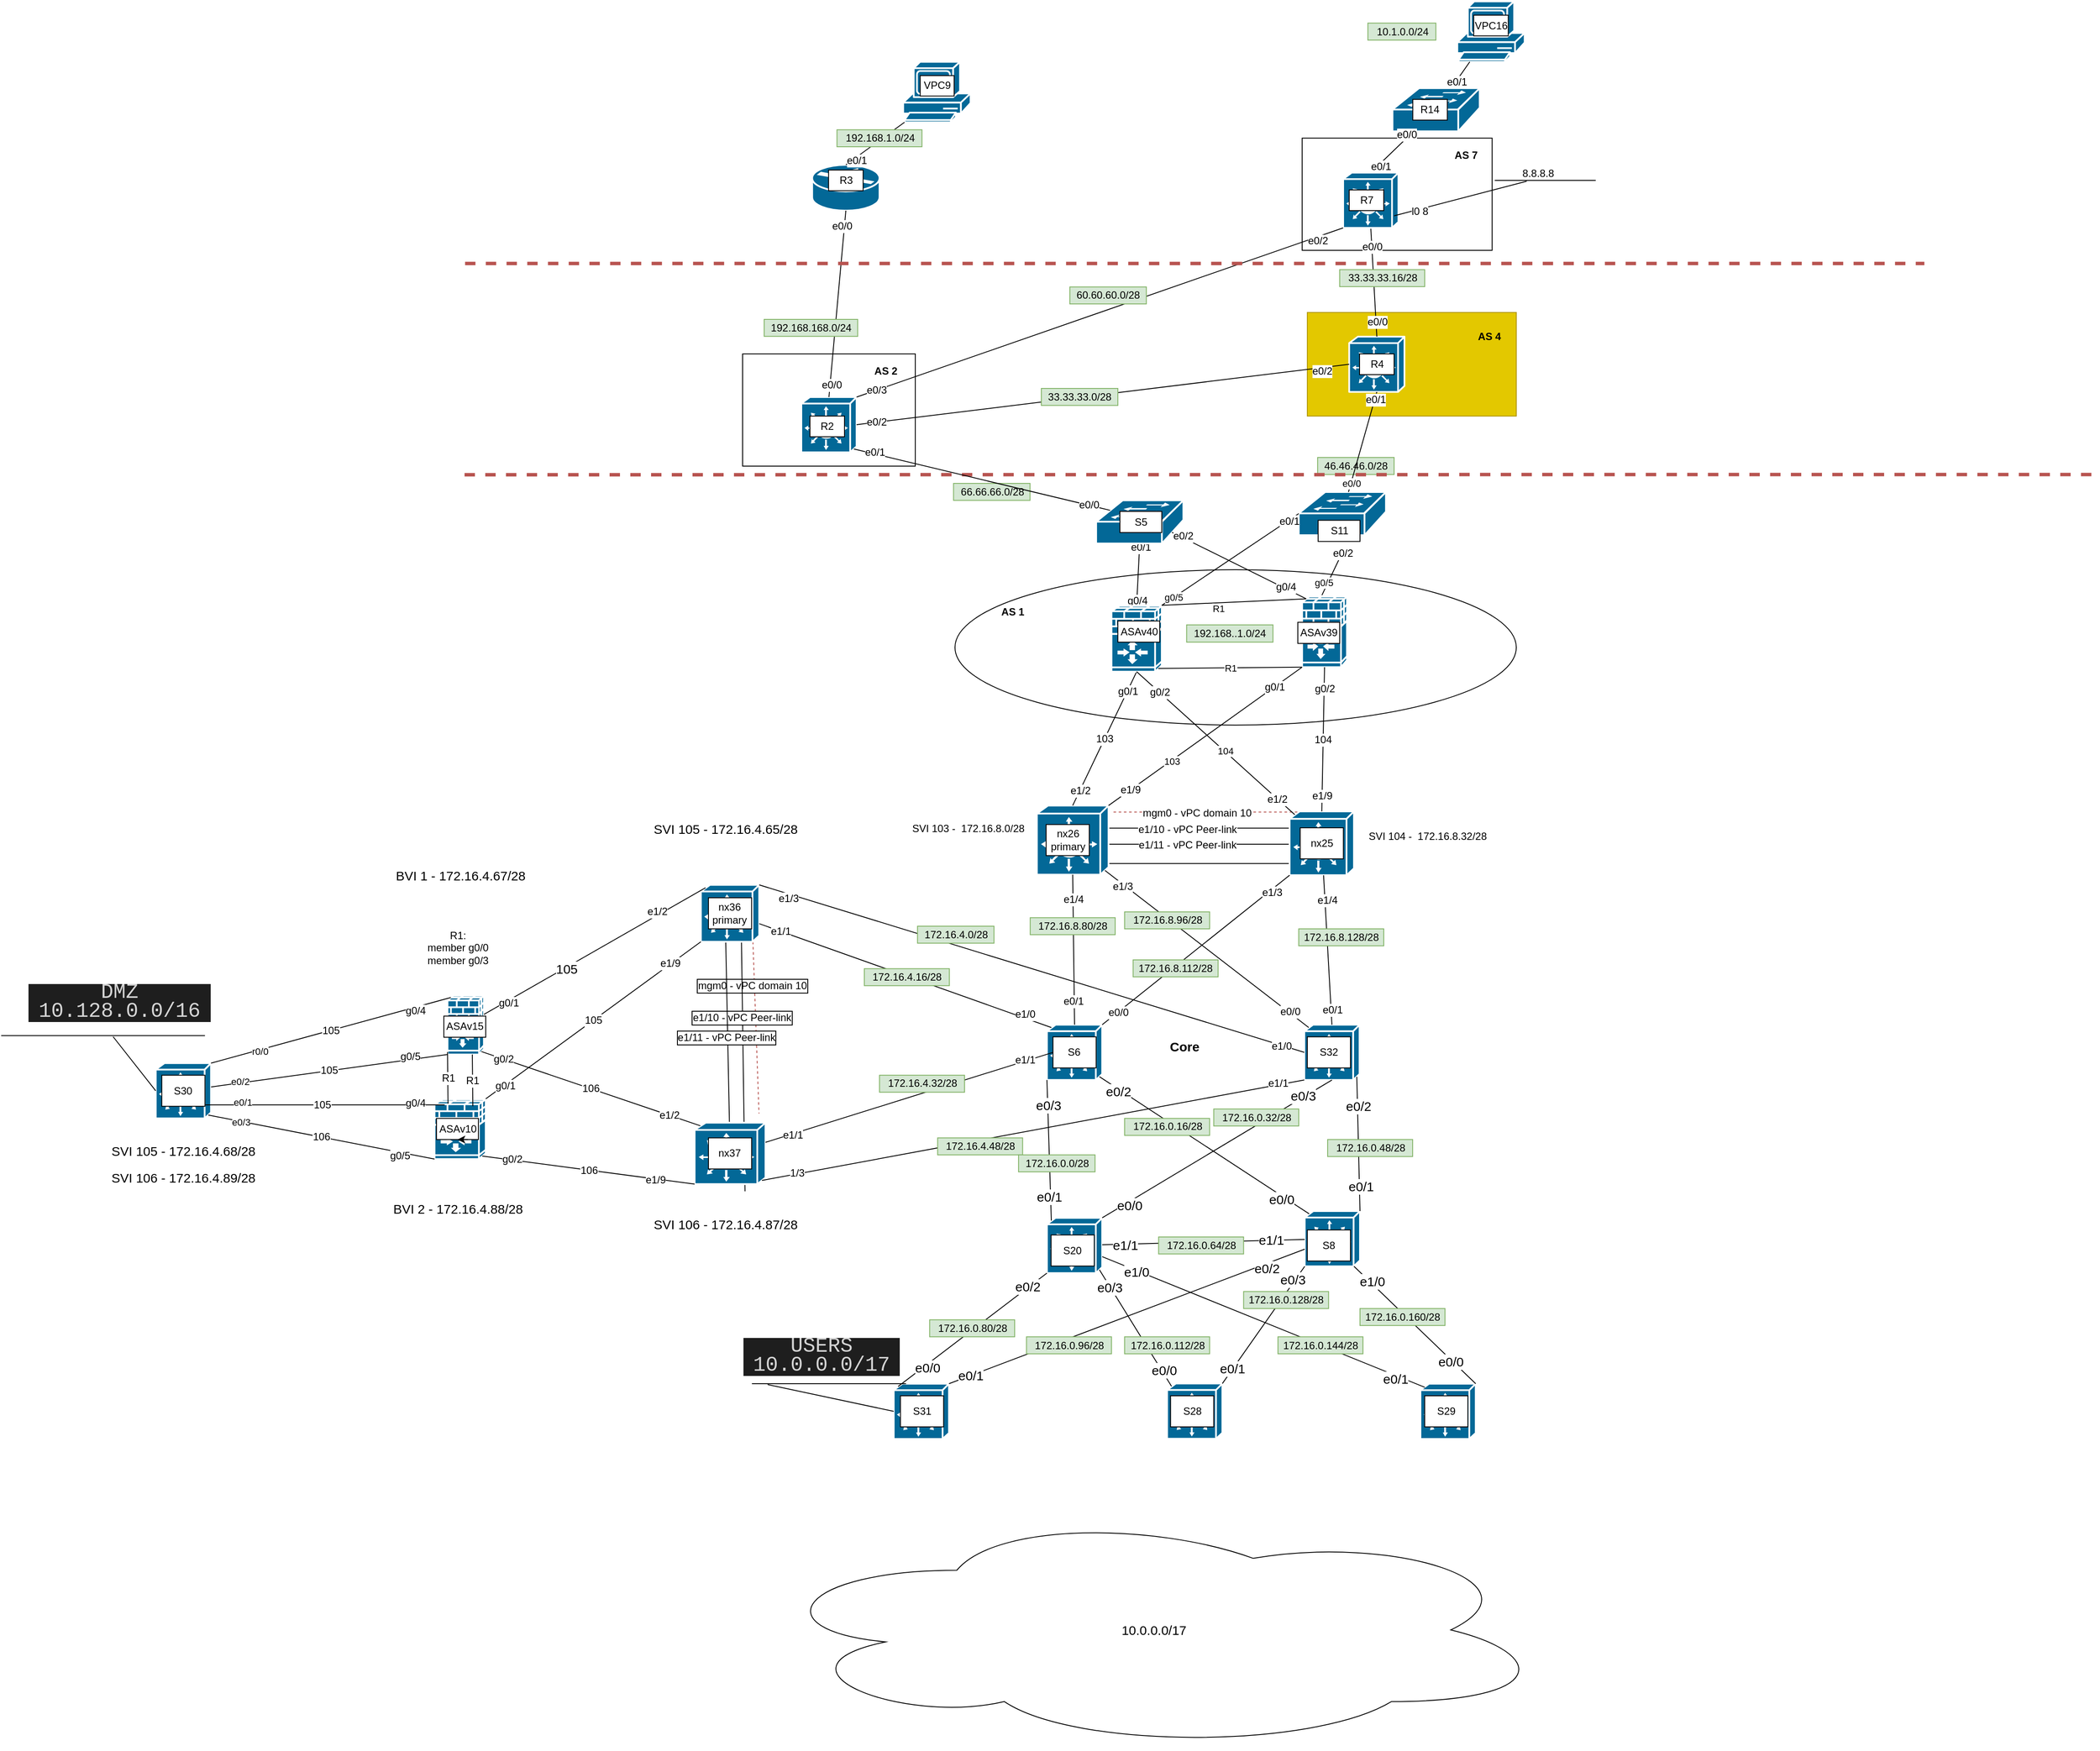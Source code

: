 <mxfile version="14.4.3" type="device"><diagram id="6a731a19-8d31-9384-78a2-239565b7b9f0" name="Page-1"><mxGraphModel dx="2675" dy="1817" grid="1" gridSize="10" guides="1" tooltips="1" connect="1" arrows="1" fold="1" page="1" pageScale="1" pageWidth="827" pageHeight="1169" background="#ffffff" math="0" shadow="0"><root><mxCell id="0"/><mxCell id="1" parent="0"/><mxCell id="CWwEI6xR6n3LaqMW4B9k-2257" value="66.66.66.0/28" style="text;html=1;align=center;verticalAlign=middle;resizable=0;points=[];autosize=1;rotation=0;fillColor=#d5e8d4;strokeColor=#82b366;fontSize=12;" parent="1" vertex="1"><mxGeometry x="-473.71" y="550" width="88.582" height="19.685" as="geometry"/></mxCell><mxCell id="CWwEI6xR6n3LaqMW4B9k-2258" value="" style="ellipse;whiteSpace=wrap;html=1;labelBackgroundColor=none;fontSize=12;" parent="1" vertex="1"><mxGeometry x="-472.03" y="650" width="650.03" height="180" as="geometry"/></mxCell><mxCell id="CWwEI6xR6n3LaqMW4B9k-2259" value="" style="endArrow=none;html=1;strokeColor=#b85450;fontSize=12;fontColor=#000000;dashed=1;fillColor=#f8cecc;exitX=1;exitY=0.25;exitDx=0;exitDy=0;" parent="1" source="CWwEI6xR6n3LaqMW4B9k-2368" edge="1"><mxGeometry width="50" height="50" relative="1" as="geometry"><mxPoint x="-698.94" y="1102.02" as="sourcePoint"/><mxPoint x="-699" y="1280" as="targetPoint"/></mxGeometry></mxCell><mxCell id="CWwEI6xR6n3LaqMW4B9k-2260" value="mgm0 - vPC domain 10" style="edgeLabel;html=1;align=center;verticalAlign=middle;resizable=0;points=[];fontSize=12;fontColor=#000000;labelBorderColor=#000000;" parent="CWwEI6xR6n3LaqMW4B9k-2259" vertex="1" connectable="0"><mxGeometry x="-0.182" y="-1" relative="1" as="geometry"><mxPoint x="-2.5" y="-6.15" as="offset"/></mxGeometry></mxCell><mxCell id="CWwEI6xR6n3LaqMW4B9k-2261" value="" style="endArrow=none;html=1;fontSize=12;fontColor=#000000;fillColor=#f8cecc;entryX=0.675;entryY=0.573;entryDx=0;entryDy=0;entryPerimeter=0;exitX=0.75;exitY=0;exitDx=0;exitDy=0;" parent="1" source="CWwEI6xR6n3LaqMW4B9k-2368" edge="1"><mxGeometry width="50" height="50" relative="1" as="geometry"><mxPoint x="-718" y="1112.2" as="sourcePoint"/><mxPoint x="-715.188" y="1370.076" as="targetPoint"/></mxGeometry></mxCell><mxCell id="CWwEI6xR6n3LaqMW4B9k-2262" value="e1/10 - vPC Peer-link" style="edgeLabel;html=1;align=center;verticalAlign=middle;resizable=0;points=[];fontSize=12;fontColor=#000000;labelBorderColor=#000000;" parent="CWwEI6xR6n3LaqMW4B9k-2261" vertex="1" connectable="0"><mxGeometry x="-0.182" y="-1" relative="1" as="geometry"><mxPoint as="offset"/></mxGeometry></mxCell><mxCell id="CWwEI6xR6n3LaqMW4B9k-2263" value="" style="endArrow=none;html=1;fontSize=12;fontColor=#000000;fillColor=#f8cecc;" parent="1" target="CWwEI6xR6n3LaqMW4B9k-2365" edge="1"><mxGeometry width="50" height="50" relative="1" as="geometry"><mxPoint x="-737.5" y="1081.79" as="sourcePoint"/><mxPoint x="-737.5" y="1376.79" as="targetPoint"/></mxGeometry></mxCell><mxCell id="CWwEI6xR6n3LaqMW4B9k-2264" value="e1/11 - vPC Peer-link" style="edgeLabel;html=1;align=center;verticalAlign=middle;resizable=0;points=[];fontSize=12;fontColor=#000000;labelBorderColor=#000000;" parent="CWwEI6xR6n3LaqMW4B9k-2263" vertex="1" connectable="0"><mxGeometry x="-0.182" y="-1" relative="1" as="geometry"><mxPoint x="-0.73" y="24.37" as="offset"/></mxGeometry></mxCell><mxCell id="CWwEI6xR6n3LaqMW4B9k-2267" value="" style="endArrow=none;html=1;fontSize=12;fontColor=#000000;fillColor=#f8cecc;" parent="1" edge="1"><mxGeometry width="50" height="50" relative="1" as="geometry"><mxPoint x="-306.003" y="990.408" as="sourcePoint"/><mxPoint x="-70.002" y="990.408" as="targetPoint"/></mxGeometry></mxCell><mxCell id="CWwEI6xR6n3LaqMW4B9k-2268" value="" style="endArrow=none;html=1;fontSize=12;fontColor=#000000;fillColor=#f8cecc;" parent="1" edge="1"><mxGeometry width="50" height="50" relative="1" as="geometry"><mxPoint x="-300.005" y="967.955" as="sourcePoint"/><mxPoint x="-64.005" y="967.955" as="targetPoint"/></mxGeometry></mxCell><mxCell id="CWwEI6xR6n3LaqMW4B9k-2269" value="e1/11 - vPC Peer-link" style="edgeLabel;html=1;align=center;verticalAlign=middle;resizable=0;points=[];fontSize=12;fontColor=#000000;" parent="CWwEI6xR6n3LaqMW4B9k-2268" vertex="1" connectable="0"><mxGeometry x="-0.182" y="-1" relative="1" as="geometry"><mxPoint as="offset"/></mxGeometry></mxCell><mxCell id="CWwEI6xR6n3LaqMW4B9k-2270" value="" style="endArrow=none;html=1;fontSize=12;fontColor=#000000;fillColor=#f8cecc;" parent="1" edge="1"><mxGeometry width="50" height="50" relative="1" as="geometry"><mxPoint x="-299.997" y="949.373" as="sourcePoint"/><mxPoint x="-63.997" y="949.373" as="targetPoint"/></mxGeometry></mxCell><mxCell id="CWwEI6xR6n3LaqMW4B9k-2271" value="e1/10 - vPC Peer-link" style="edgeLabel;html=1;align=center;verticalAlign=middle;resizable=0;points=[];fontSize=12;fontColor=#000000;" parent="CWwEI6xR6n3LaqMW4B9k-2270" vertex="1" connectable="0"><mxGeometry x="-0.182" y="-1" relative="1" as="geometry"><mxPoint as="offset"/></mxGeometry></mxCell><mxCell id="CWwEI6xR6n3LaqMW4B9k-2272" value="" style="endArrow=none;html=1;strokeColor=#b85450;fontSize=12;fontColor=#000000;dashed=1;fillColor=#f8cecc;" parent="1" edge="1"><mxGeometry width="50" height="50" relative="1" as="geometry"><mxPoint x="-288.43" y="930.78" as="sourcePoint"/><mxPoint x="-52.43" y="930.78" as="targetPoint"/></mxGeometry></mxCell><mxCell id="CWwEI6xR6n3LaqMW4B9k-2273" value="mgm0 - vPC domain 10" style="edgeLabel;html=1;align=center;verticalAlign=middle;resizable=0;points=[];fontSize=12;fontColor=#000000;" parent="CWwEI6xR6n3LaqMW4B9k-2272" vertex="1" connectable="0"><mxGeometry x="-0.182" y="-1" relative="1" as="geometry"><mxPoint as="offset"/></mxGeometry></mxCell><mxCell id="CWwEI6xR6n3LaqMW4B9k-2274" value="" style="rounded=0;whiteSpace=wrap;html=1;labelBackgroundColor=none;fontSize=12;" parent="1" vertex="1"><mxGeometry x="-70" y="150" width="220" height="130" as="geometry"/></mxCell><mxCell id="CWwEI6xR6n3LaqMW4B9k-2275" value="" style="rounded=0;whiteSpace=wrap;html=1;fillColor=#e3c800;strokeColor=#B09500;fontColor=#ffffff;fontSize=12;" parent="1" vertex="1"><mxGeometry x="-64" y="352" width="242" height="120" as="geometry"/></mxCell><mxCell id="CWwEI6xR6n3LaqMW4B9k-2276" value="" style="rounded=0;whiteSpace=wrap;html=1;fontSize=12;" parent="1" vertex="1"><mxGeometry x="-718" y="400" width="200" height="130" as="geometry"/></mxCell><mxCell id="CWwEI6xR6n3LaqMW4B9k-2277" value="" style="shape=mxgraph.cisco.switches.layer_3_switch;html=1;pointerEvents=1;dashed=0;fillColor=#036897;strokeColor=#ffffff;strokeWidth=2;verticalLabelPosition=bottom;verticalAlign=top;align=center;outlineConnect=0;fontSize=12;" parent="1" vertex="1"><mxGeometry x="-365.56" y="1177.16" width="64" height="64" as="geometry"/></mxCell><mxCell id="CWwEI6xR6n3LaqMW4B9k-2278" value="" style="shape=mxgraph.cisco.routers.router;html=1;pointerEvents=1;dashed=0;fillColor=#036897;strokeColor=#ffffff;strokeWidth=2;verticalLabelPosition=bottom;verticalAlign=top;align=center;outlineConnect=0;fontSize=12;" parent="1" vertex="1"><mxGeometry x="-637.42" y="181.0" width="78" height="53" as="geometry"/></mxCell><mxCell id="CWwEI6xR6n3LaqMW4B9k-2279" value="" style="shape=mxgraph.cisco.computers_and_peripherals.pc;html=1;pointerEvents=1;dashed=0;fillColor=#036897;strokeColor=#ffffff;strokeWidth=2;verticalLabelPosition=bottom;verticalAlign=top;align=center;outlineConnect=0;fontSize=12;" parent="1" vertex="1"><mxGeometry x="-532" y="61.6" width="78" height="70" as="geometry"/></mxCell><mxCell id="CWwEI6xR6n3LaqMW4B9k-2280" value="" style="endArrow=none;html=1;entryX=0.02;entryY=1;entryDx=0;entryDy=0;entryPerimeter=0;exitX=0.5;exitY=0;exitDx=0;exitDy=0;exitPerimeter=0;fontSize=12;" parent="1" source="CWwEI6xR6n3LaqMW4B9k-2278" target="CWwEI6xR6n3LaqMW4B9k-2279" edge="1"><mxGeometry width="50" height="50" relative="1" as="geometry"><mxPoint x="-105.42" y="-131.4" as="sourcePoint"/><mxPoint x="-315.86" y="-421.4" as="targetPoint"/></mxGeometry></mxCell><mxCell id="CWwEI6xR6n3LaqMW4B9k-2281" value="e0/1" style="edgeLabel;html=1;align=center;verticalAlign=middle;resizable=0;points=[];fontSize=12;" parent="CWwEI6xR6n3LaqMW4B9k-2280" vertex="1" connectable="0"><mxGeometry x="-0.693" y="-3" relative="1" as="geometry"><mxPoint as="offset"/></mxGeometry></mxCell><mxCell id="CWwEI6xR6n3LaqMW4B9k-2282" value="" style="shape=mxgraph.cisco.switches.layer_3_switch;html=1;pointerEvents=1;dashed=0;fillColor=#036897;strokeColor=#ffffff;strokeWidth=2;verticalLabelPosition=bottom;verticalAlign=top;align=center;outlineConnect=0;fontSize=12;" parent="1" vertex="1"><mxGeometry x="-650" y="450" width="64" height="64" as="geometry"/></mxCell><mxCell id="CWwEI6xR6n3LaqMW4B9k-2283" value="" style="endArrow=none;html=1;entryX=0.5;entryY=1;entryDx=0;entryDy=0;entryPerimeter=0;exitX=0.5;exitY=0;exitDx=0;exitDy=0;exitPerimeter=0;fontSize=12;" parent="1" source="CWwEI6xR6n3LaqMW4B9k-2282" target="CWwEI6xR6n3LaqMW4B9k-2278" edge="1"><mxGeometry width="50" height="50" relative="1" as="geometry"><mxPoint x="-664.5" y="290" as="sourcePoint"/><mxPoint x="-395.44" y="-390" as="targetPoint"/></mxGeometry></mxCell><mxCell id="CWwEI6xR6n3LaqMW4B9k-2284" value="e0/0" style="edgeLabel;html=1;align=center;verticalAlign=middle;resizable=0;points=[];fontSize=12;" parent="CWwEI6xR6n3LaqMW4B9k-2283" vertex="1" connectable="0"><mxGeometry x="-0.866" y="-1" relative="1" as="geometry"><mxPoint as="offset"/></mxGeometry></mxCell><mxCell id="CWwEI6xR6n3LaqMW4B9k-2285" value="e0/0" style="edgeLabel;html=1;align=center;verticalAlign=middle;resizable=0;points=[];fontSize=12;" parent="CWwEI6xR6n3LaqMW4B9k-2283" vertex="1" connectable="0"><mxGeometry x="0.836" y="3" relative="1" as="geometry"><mxPoint as="offset"/></mxGeometry></mxCell><mxCell id="CWwEI6xR6n3LaqMW4B9k-2286" value="" style="shape=mxgraph.cisco.switches.workgroup_switch;html=1;pointerEvents=1;dashed=0;fillColor=#036897;strokeColor=#ffffff;strokeWidth=2;verticalLabelPosition=bottom;verticalAlign=top;align=center;outlineConnect=0;fontSize=12;" parent="1" vertex="1"><mxGeometry x="34.65" y="92.16" width="101" height="50" as="geometry"/></mxCell><mxCell id="CWwEI6xR6n3LaqMW4B9k-2287" value="" style="endArrow=none;html=1;fontSize=12;exitX=0.5;exitY=0;exitDx=0;exitDy=0;exitPerimeter=0;" parent="1" source="CWwEI6xR6n3LaqMW4B9k-2317" target="CWwEI6xR6n3LaqMW4B9k-2286" edge="1"><mxGeometry width="50" height="50" relative="1" as="geometry"><mxPoint x="57.773" y="188.5" as="sourcePoint"/><mxPoint x="-173.5" y="101" as="targetPoint"/></mxGeometry></mxCell><mxCell id="CWwEI6xR6n3LaqMW4B9k-2288" value="e0/1" style="edgeLabel;html=1;align=center;verticalAlign=middle;resizable=0;points=[];fontSize=12;" parent="CWwEI6xR6n3LaqMW4B9k-2287" vertex="1" connectable="0"><mxGeometry x="-0.624" y="-2" relative="1" as="geometry"><mxPoint as="offset"/></mxGeometry></mxCell><mxCell id="CWwEI6xR6n3LaqMW4B9k-2289" value="e0/0" style="edgeLabel;html=1;align=center;verticalAlign=middle;resizable=0;points=[];fontSize=12;" parent="CWwEI6xR6n3LaqMW4B9k-2287" vertex="1" connectable="0"><mxGeometry x="0.736" y="4" relative="1" as="geometry"><mxPoint x="1" as="offset"/></mxGeometry></mxCell><mxCell id="CWwEI6xR6n3LaqMW4B9k-2290" value="" style="shape=mxgraph.cisco.computers_and_peripherals.pc;html=1;pointerEvents=1;dashed=0;fillColor=#036897;strokeColor=#ffffff;strokeWidth=2;verticalLabelPosition=bottom;verticalAlign=top;align=center;outlineConnect=0;fontSize=12;" parent="1" vertex="1"><mxGeometry x="109.71" y="-8.4" width="78" height="70" as="geometry"/></mxCell><mxCell id="CWwEI6xR6n3LaqMW4B9k-2291" value="" style="endArrow=none;html=1;fontSize=12;" parent="1" source="CWwEI6xR6n3LaqMW4B9k-2286" target="CWwEI6xR6n3LaqMW4B9k-2290" edge="1"><mxGeometry width="50" height="50" relative="1" as="geometry"><mxPoint x="-215.697" y="223.16" as="sourcePoint"/><mxPoint x="-143.85" y="112.16" as="targetPoint"/></mxGeometry></mxCell><mxCell id="CWwEI6xR6n3LaqMW4B9k-2292" value="e0/1" style="edgeLabel;html=1;align=center;verticalAlign=middle;resizable=0;points=[];fontSize=12;" parent="CWwEI6xR6n3LaqMW4B9k-2291" vertex="1" connectable="0"><mxGeometry x="-0.481" y="-1" relative="1" as="geometry"><mxPoint as="offset"/></mxGeometry></mxCell><mxCell id="CWwEI6xR6n3LaqMW4B9k-2293" value="" style="shape=mxgraph.cisco.switches.layer_3_switch;html=1;pointerEvents=1;dashed=0;fillColor=#036897;strokeColor=#ffffff;strokeWidth=2;verticalLabelPosition=bottom;verticalAlign=top;align=center;outlineConnect=0;fontSize=12;fontStyle=1" parent="1" vertex="1"><mxGeometry x="-84.5" y="930" width="74.5" height="73.93" as="geometry"/></mxCell><mxCell id="CWwEI6xR6n3LaqMW4B9k-2294" value="" style="shape=mxgraph.cisco.switches.layer_3_switch;html=1;pointerEvents=1;dashed=0;fillColor=#036897;strokeColor=#ffffff;strokeWidth=2;verticalLabelPosition=bottom;verticalAlign=top;align=center;outlineConnect=0;fontSize=12;fontStyle=1" parent="1" vertex="1"><mxGeometry x="-377.21" y="923.2" width="83" height="80" as="geometry"/></mxCell><UserObject label="nx25" link="file://C:\Users\a.mitrofanov\Desktop\git\otus-networks\15_lab_Project_course\Configs\nx25.txt" id="CWwEI6xR6n3LaqMW4B9k-2295"><mxCell style="rounded=0;whiteSpace=wrap;html=1;labelBackgroundColor=none;fontSize=12;" parent="1" vertex="1"><mxGeometry x="-72.25" y="948.97" width="50" height="36" as="geometry"/></mxCell></UserObject><UserObject label="nx26&lt;br&gt;primary" link="file://C:\Users\a.mitrofanov\Desktop\git\otus-networks\15_lab_Project_course\Configs\nx26.txt" id="CWwEI6xR6n3LaqMW4B9k-2296"><mxCell style="rounded=0;whiteSpace=wrap;html=1;labelBackgroundColor=none;fontSize=12;" parent="1" vertex="1"><mxGeometry x="-366.5" y="945.2" width="50" height="36" as="geometry"/></mxCell></UserObject><mxCell id="CWwEI6xR6n3LaqMW4B9k-2297" value="" style="shape=mxgraph.cisco.switches.layer_3_switch;html=1;pointerEvents=1;dashed=0;fillColor=#036897;strokeColor=#ffffff;strokeWidth=2;verticalLabelPosition=bottom;verticalAlign=top;align=center;outlineConnect=0;fontSize=12;" parent="1" vertex="1"><mxGeometry x="-15.5" y="380" width="64" height="64" as="geometry"/></mxCell><mxCell id="CWwEI6xR6n3LaqMW4B9k-2298" value="103" style="endArrow=none;html=1;strokeWidth=1;fontSize=12;entryX=0.5;entryY=1;entryDx=0;entryDy=0;entryPerimeter=0;fillColor=#f8cecc;exitX=0.5;exitY=0;exitDx=0;exitDy=0;exitPerimeter=0;" parent="1" source="CWwEI6xR6n3LaqMW4B9k-2294" target="CWwEI6xR6n3LaqMW4B9k-2337" edge="1"><mxGeometry width="50" height="50" relative="1" as="geometry"><mxPoint x="-360.0" y="890" as="sourcePoint"/><mxPoint x="-373.64" y="737.7" as="targetPoint"/></mxGeometry></mxCell><mxCell id="CWwEI6xR6n3LaqMW4B9k-2299" value="g0/1" style="edgeLabel;html=1;align=center;verticalAlign=middle;resizable=0;points=[];fontSize=12;fontColor=#000000;" parent="CWwEI6xR6n3LaqMW4B9k-2298" vertex="1" connectable="0"><mxGeometry x="0.708" relative="1" as="geometry"><mxPoint as="offset"/></mxGeometry></mxCell><mxCell id="CWwEI6xR6n3LaqMW4B9k-2300" value="e1/2" style="edgeLabel;html=1;align=center;verticalAlign=middle;resizable=0;points=[];fontSize=12;fontColor=#000000;" parent="CWwEI6xR6n3LaqMW4B9k-2298" vertex="1" connectable="0"><mxGeometry x="-0.776" relative="1" as="geometry"><mxPoint as="offset"/></mxGeometry></mxCell><mxCell id="CWwEI6xR6n3LaqMW4B9k-2301" value="&lt;b style=&quot;font-size: 12px;&quot;&gt;AS 2&lt;/b&gt;" style="text;html=1;strokeColor=none;fillColor=none;align=center;verticalAlign=middle;whiteSpace=wrap;rounded=0;labelBackgroundColor=none;fontSize=12;" parent="1" vertex="1"><mxGeometry x="-572" y="410" width="40" height="20" as="geometry"/></mxCell><mxCell id="CWwEI6xR6n3LaqMW4B9k-2302" value="&lt;b style=&quot;font-size: 12px;&quot;&gt;AS 4&lt;/b&gt;" style="text;html=1;strokeColor=none;fillColor=none;align=center;verticalAlign=middle;whiteSpace=wrap;rounded=0;labelBackgroundColor=none;fontSize=12;" parent="1" vertex="1"><mxGeometry x="126.5" y="370" width="40" height="20" as="geometry"/></mxCell><mxCell id="CWwEI6xR6n3LaqMW4B9k-2303" value="" style="endArrow=none;html=1;entryX=0.5;entryY=0.98;entryDx=0;entryDy=0;entryPerimeter=0;exitX=0.5;exitY=0;exitDx=0;exitDy=0;exitPerimeter=0;fontSize=12;" parent="1" source="CWwEI6xR6n3LaqMW4B9k-2337" target="CWwEI6xR6n3LaqMW4B9k-2499" edge="1"><mxGeometry width="50" height="50" relative="1" as="geometry"><mxPoint x="-344" y="690.0" as="sourcePoint"/><mxPoint x="-362.5" y="593.25" as="targetPoint"/></mxGeometry></mxCell><mxCell id="CWwEI6xR6n3LaqMW4B9k-2304" value="e0/1" style="edgeLabel;html=1;align=center;verticalAlign=middle;resizable=0;points=[];fontSize=12;" parent="CWwEI6xR6n3LaqMW4B9k-2303" vertex="1" connectable="0"><mxGeometry x="0.843" y="-1" relative="1" as="geometry"><mxPoint y="-1" as="offset"/></mxGeometry></mxCell><mxCell id="CWwEI6xR6n3LaqMW4B9k-2305" value="g0/4" style="edgeLabel;html=1;align=center;verticalAlign=middle;resizable=0;points=[];fontSize=12;" parent="CWwEI6xR6n3LaqMW4B9k-2303" vertex="1" connectable="0"><mxGeometry x="-0.833" relative="1" as="geometry"><mxPoint as="offset"/></mxGeometry></mxCell><mxCell id="CWwEI6xR6n3LaqMW4B9k-2306" value="" style="endArrow=none;html=1;exitX=0.5;exitY=0;exitDx=0;exitDy=0;exitPerimeter=0;fontSize=12;entryX=0.5;entryY=0.98;entryDx=0;entryDy=0;entryPerimeter=0;" parent="1" edge="1"><mxGeometry width="50" height="50" relative="1" as="geometry"><mxPoint x="-47.05" y="679.43" as="sourcePoint"/><mxPoint x="-22.5" y="628" as="targetPoint"/></mxGeometry></mxCell><mxCell id="CWwEI6xR6n3LaqMW4B9k-2307" value="e0/2" style="edgeLabel;html=1;align=center;verticalAlign=middle;resizable=0;points=[];fontSize=12;" parent="CWwEI6xR6n3LaqMW4B9k-2306" vertex="1" connectable="0"><mxGeometry x="0.851" y="-1" relative="1" as="geometry"><mxPoint y="-2.08" as="offset"/></mxGeometry></mxCell><mxCell id="CWwEI6xR6n3LaqMW4B9k-2308" value="g0/5" style="edgeLabel;html=1;align=center;verticalAlign=middle;resizable=0;points=[];" parent="CWwEI6xR6n3LaqMW4B9k-2306" vertex="1" connectable="0"><mxGeometry x="-0.828" relative="1" as="geometry"><mxPoint y="-10.04" as="offset"/></mxGeometry></mxCell><mxCell id="CWwEI6xR6n3LaqMW4B9k-2309" value="&lt;b style=&quot;font-size: 12px;&quot;&gt;AS 1&lt;/b&gt;" style="text;html=1;strokeColor=none;fillColor=none;align=center;verticalAlign=middle;whiteSpace=wrap;rounded=0;labelBackgroundColor=none;fontSize=12;" parent="1" vertex="1"><mxGeometry x="-424.93" y="689.41" width="40" height="20" as="geometry"/></mxCell><mxCell id="CWwEI6xR6n3LaqMW4B9k-2310" value="" style="endArrow=none;html=1;entryX=1;entryY=0.5;entryDx=0;entryDy=0;entryPerimeter=0;exitX=0;exitY=0.5;exitDx=0;exitDy=0;exitPerimeter=0;fontSize=12;" parent="1" source="CWwEI6xR6n3LaqMW4B9k-2297" target="CWwEI6xR6n3LaqMW4B9k-2282" edge="1"><mxGeometry width="50" height="50" relative="1" as="geometry"><mxPoint x="-244.8" y="589.84" as="sourcePoint"/><mxPoint x="-490.0" y="410.0" as="targetPoint"/></mxGeometry></mxCell><mxCell id="CWwEI6xR6n3LaqMW4B9k-2311" value="e0/2" style="edgeLabel;html=1;align=center;verticalAlign=middle;resizable=0;points=[];fontSize=12;" parent="CWwEI6xR6n3LaqMW4B9k-2310" vertex="1" connectable="0"><mxGeometry x="0.92" relative="1" as="geometry"><mxPoint as="offset"/></mxGeometry></mxCell><mxCell id="CWwEI6xR6n3LaqMW4B9k-2312" value="e0/2" style="edgeLabel;html=1;align=center;verticalAlign=middle;resizable=0;points=[];fontSize=12;" parent="CWwEI6xR6n3LaqMW4B9k-2310" vertex="1" connectable="0"><mxGeometry x="-0.889" y="4" relative="1" as="geometry"><mxPoint as="offset"/></mxGeometry></mxCell><mxCell id="CWwEI6xR6n3LaqMW4B9k-2313" value="&lt;b style=&quot;font-size: 12px;&quot;&gt;AS 7&lt;/b&gt;" style="text;html=1;strokeColor=none;fillColor=none;align=center;verticalAlign=middle;whiteSpace=wrap;rounded=0;labelBackgroundColor=none;fontSize=12;" parent="1" vertex="1"><mxGeometry x="100" y="160" width="40" height="20" as="geometry"/></mxCell><mxCell id="CWwEI6xR6n3LaqMW4B9k-2314" value="" style="endArrow=none;html=1;fontSize=12;entryX=0.5;entryY=1;entryDx=0;entryDy=0;entryPerimeter=0;exitX=0.5;exitY=0;exitDx=0;exitDy=0;exitPerimeter=0;" parent="1" source="CWwEI6xR6n3LaqMW4B9k-2297" target="CWwEI6xR6n3LaqMW4B9k-2317" edge="1"><mxGeometry width="50" height="50" relative="1" as="geometry"><mxPoint x="23.045" y="358.5" as="sourcePoint"/><mxPoint x="30.5" y="241.5" as="targetPoint"/></mxGeometry></mxCell><mxCell id="CWwEI6xR6n3LaqMW4B9k-2315" value="e0/0" style="edgeLabel;html=1;align=center;verticalAlign=middle;resizable=0;points=[];fontSize=12;" parent="CWwEI6xR6n3LaqMW4B9k-2314" vertex="1" connectable="0"><mxGeometry x="-0.732" y="-1" relative="1" as="geometry"><mxPoint as="offset"/></mxGeometry></mxCell><mxCell id="CWwEI6xR6n3LaqMW4B9k-2316" value="e0/0" style="edgeLabel;html=1;align=center;verticalAlign=middle;resizable=0;points=[];fontSize=12;" parent="CWwEI6xR6n3LaqMW4B9k-2314" vertex="1" connectable="0"><mxGeometry x="0.669" relative="1" as="geometry"><mxPoint y="1" as="offset"/></mxGeometry></mxCell><mxCell id="CWwEI6xR6n3LaqMW4B9k-2317" value="" style="shape=mxgraph.cisco.switches.layer_3_switch;html=1;pointerEvents=1;dashed=0;fillColor=#036897;strokeColor=#ffffff;strokeWidth=2;verticalLabelPosition=bottom;verticalAlign=top;align=center;outlineConnect=0;fontSize=12;" parent="1" vertex="1"><mxGeometry x="-22.5" y="190" width="64" height="64" as="geometry"/></mxCell><UserObject label="R2" id="CWwEI6xR6n3LaqMW4B9k-2318"><mxCell style="rounded=0;whiteSpace=wrap;html=1;labelBackgroundColor=none;fontSize=12;" parent="1" vertex="1"><mxGeometry x="-640" y="472" width="40" height="24" as="geometry"/></mxCell></UserObject><UserObject label="R4" link="file://C:\Users\a.mitrofanov\Desktop\git\otus-networks\15_lab_Project_course\Configs\R4.txt" id="CWwEI6xR6n3LaqMW4B9k-2319"><mxCell style="rounded=0;whiteSpace=wrap;html=1;labelBackgroundColor=none;fontSize=12;" parent="1" vertex="1"><mxGeometry x="-3.5" y="400" width="40" height="24" as="geometry"/></mxCell></UserObject><UserObject label="R7" link="file://C:\Users\a.mitrofanov\Desktop\git\otus-networks\15_lab_Project_course\Configs\R7.txt" id="CWwEI6xR6n3LaqMW4B9k-2320"><mxCell style="rounded=0;whiteSpace=wrap;html=1;labelBackgroundColor=none;fontSize=12;" parent="1" vertex="1"><mxGeometry x="-15.5" y="210" width="40" height="24" as="geometry"/></mxCell></UserObject><mxCell id="CWwEI6xR6n3LaqMW4B9k-2321" value="R14" style="rounded=0;whiteSpace=wrap;html=1;labelBackgroundColor=none;fontSize=12;" parent="1" vertex="1"><mxGeometry x="58.15" y="105.16" width="40" height="24" as="geometry"/></mxCell><mxCell id="CWwEI6xR6n3LaqMW4B9k-2322" style="edgeStyle=orthogonalEdgeStyle;rounded=0;orthogonalLoop=1;jettySize=auto;html=1;exitX=0.25;exitY=0;exitDx=0;exitDy=0;entryX=0.5;entryY=0;entryDx=0;entryDy=0;endArrow=none;endFill=0;strokeWidth=1;fontSize=12;" parent="1" source="CWwEI6xR6n3LaqMW4B9k-2321" target="CWwEI6xR6n3LaqMW4B9k-2321" edge="1"><mxGeometry relative="1" as="geometry"/></mxCell><UserObject label="R3" link="file://C:\Users\a.mitrofanov\Desktop\git\otus-networks\15_lab_Project_course\Configs\R3.txt" id="CWwEI6xR6n3LaqMW4B9k-2323"><mxCell style="rounded=0;whiteSpace=wrap;html=1;labelBackgroundColor=none;fontSize=12;" parent="1" vertex="1"><mxGeometry x="-618.42" y="187.0" width="40" height="24" as="geometry"/></mxCell></UserObject><mxCell id="CWwEI6xR6n3LaqMW4B9k-2324" value="VPC9" style="rounded=0;whiteSpace=wrap;html=1;labelBackgroundColor=none;fontSize=12;" parent="1" vertex="1"><mxGeometry x="-512.29" y="77.6" width="39.29" height="23.68" as="geometry"/></mxCell><mxCell id="CWwEI6xR6n3LaqMW4B9k-2325" value="VPC16" style="rounded=0;whiteSpace=wrap;html=1;labelBackgroundColor=none;fontSize=12;" parent="1" vertex="1"><mxGeometry x="128.71" y="7.6" width="40" height="24" as="geometry"/></mxCell><mxCell id="CWwEI6xR6n3LaqMW4B9k-2326" value="46.46.46.0/28" style="text;html=1;align=center;verticalAlign=middle;resizable=0;points=[];autosize=1;rotation=0;fillColor=#d5e8d4;strokeColor=#82b366;fontSize=12;" parent="1" vertex="1"><mxGeometry x="-52.08" y="520" width="88.582" height="19.685" as="geometry"/></mxCell><mxCell id="CWwEI6xR6n3LaqMW4B9k-2327" value="33.33.33.0/28" style="text;html=1;align=center;verticalAlign=middle;resizable=0;points=[];autosize=1;rotation=0;fillColor=#d5e8d4;strokeColor=#82b366;fontSize=12;" parent="1" vertex="1"><mxGeometry x="-372" y="440" width="88.582" height="19.685" as="geometry"/></mxCell><mxCell id="CWwEI6xR6n3LaqMW4B9k-2328" value="192.168.168.0/24" style="text;html=1;align=center;verticalAlign=middle;resizable=0;points=[];autosize=1;rotation=0;fillColor=#d5e8d4;strokeColor=#82b366;fontSize=12;" parent="1" vertex="1"><mxGeometry x="-693" y="360" width="108.267" height="19.685" as="geometry"/></mxCell><mxCell id="CWwEI6xR6n3LaqMW4B9k-2329" value="192.168.1.0/24" style="text;html=1;align=center;verticalAlign=middle;resizable=0;points=[];autosize=1;rotation=0;fillColor=#d5e8d4;strokeColor=#82b366;fontSize=12;" parent="1" vertex="1"><mxGeometry x="-608.71" y="140.32" width="98.425" height="19.685" as="geometry"/></mxCell><mxCell id="CWwEI6xR6n3LaqMW4B9k-2331" value="" style="endArrow=none;html=1;entryX=1;entryY=0;entryDx=0;entryDy=0;entryPerimeter=0;exitX=0;exitY=1;exitDx=0;exitDy=0;exitPerimeter=0;fontSize=12;" parent="1" source="CWwEI6xR6n3LaqMW4B9k-2317" target="CWwEI6xR6n3LaqMW4B9k-2282" edge="1"><mxGeometry width="50" height="50" relative="1" as="geometry"><mxPoint x="-3.5" y="370" as="sourcePoint"/><mxPoint x="-574" y="440" as="targetPoint"/></mxGeometry></mxCell><mxCell id="CWwEI6xR6n3LaqMW4B9k-2332" value="e0/3" style="edgeLabel;html=1;align=center;verticalAlign=middle;resizable=0;points=[];fontSize=12;" parent="CWwEI6xR6n3LaqMW4B9k-2331" vertex="1" connectable="0"><mxGeometry x="0.92" relative="1" as="geometry"><mxPoint as="offset"/></mxGeometry></mxCell><mxCell id="CWwEI6xR6n3LaqMW4B9k-2333" value="e0/2" style="edgeLabel;html=1;align=center;verticalAlign=middle;resizable=0;points=[];fontSize=12;" parent="CWwEI6xR6n3LaqMW4B9k-2331" vertex="1" connectable="0"><mxGeometry x="-0.889" y="4" relative="1" as="geometry"><mxPoint as="offset"/></mxGeometry></mxCell><mxCell id="CWwEI6xR6n3LaqMW4B9k-2334" value="33.33.33.16/28" style="text;html=1;align=center;verticalAlign=middle;resizable=0;points=[];autosize=1;rotation=0;fillColor=#d5e8d4;strokeColor=#82b366;fontSize=12;" parent="1" vertex="1"><mxGeometry x="-26.5" y="302.4" width="98.425" height="19.685" as="geometry"/></mxCell><mxCell id="CWwEI6xR6n3LaqMW4B9k-2335" value="60.60.60.0/28" style="text;html=1;align=center;verticalAlign=middle;resizable=0;points=[];autosize=1;rotation=0;fillColor=#d5e8d4;strokeColor=#82b366;fontSize=12;" parent="1" vertex="1"><mxGeometry x="-339" y="322.4" width="88.582" height="19.685" as="geometry"/></mxCell><mxCell id="CWwEI6xR6n3LaqMW4B9k-2336" value="10.1.0.0/24" style="text;html=1;align=center;verticalAlign=middle;resizable=0;points=[];autosize=1;rotation=0;fillColor=#d5e8d4;strokeColor=#82b366;fontSize=12;" parent="1" vertex="1"><mxGeometry x="6.14" y="16.76" width="78.74" height="19.685" as="geometry"/></mxCell><mxCell id="CWwEI6xR6n3LaqMW4B9k-2337" value="" style="shape=mxgraph.cisco.security.ios_firewall;html=1;pointerEvents=1;dashed=0;fillColor=#036897;strokeColor=#ffffff;strokeWidth=2;verticalLabelPosition=bottom;verticalAlign=top;align=center;outlineConnect=0;fontSize=12;" parent="1" vertex="1"><mxGeometry x="-290.79" y="691.29" width="58.25" height="76.87" as="geometry"/></mxCell><mxCell id="CWwEI6xR6n3LaqMW4B9k-2338" value="" style="shape=mxgraph.cisco.security.ios_firewall;html=1;pointerEvents=1;dashed=0;fillColor=#036897;strokeColor=#ffffff;strokeWidth=2;verticalLabelPosition=bottom;verticalAlign=top;align=center;outlineConnect=0;fontSize=12;" parent="1" vertex="1"><mxGeometry x="-70" y="680.43" width="51.9" height="82.45" as="geometry"/></mxCell><UserObject label="ASAv40" link="file://C:\Users\a.mitrofanov\Desktop\git\otus-networks\15_lab_Project_course\Configs\ASAv40.txt" id="CWwEI6xR6n3LaqMW4B9k-2339"><mxCell style="rounded=0;whiteSpace=wrap;html=1;labelBackgroundColor=none;fontSize=12;" parent="1" vertex="1"><mxGeometry x="-283.42" y="709.41" width="48.5" height="24.5" as="geometry"/></mxCell></UserObject><UserObject label="ASAv39" link="file://C:\Users\a.mitrofanov\Desktop\git\otus-networks\15_lab_Project_course\Configs\ASAv39.txt" id="CWwEI6xR6n3LaqMW4B9k-2340"><mxCell style="rounded=0;whiteSpace=wrap;html=1;labelBackgroundColor=none;fontSize=12;" parent="1" vertex="1"><mxGeometry x="-75" y="710.88" width="48.5" height="24.5" as="geometry"/></mxCell></UserObject><mxCell id="CWwEI6xR6n3LaqMW4B9k-2341" value="SVI 103 -&amp;nbsp; 172.16.8.0/28" style="text;html=1;align=center;verticalAlign=middle;resizable=0;points=[];autosize=1;fontSize=12;fontColor=#000000;" parent="1" vertex="1"><mxGeometry x="-532" y="940.11" width="150" height="20" as="geometry"/></mxCell><mxCell id="CWwEI6xR6n3LaqMW4B9k-2342" value="SVI 104 -&amp;nbsp; 172.16.8.32/28" style="text;html=1;align=center;verticalAlign=middle;resizable=0;points=[];autosize=1;fontSize=12;fontColor=#000000;" parent="1" vertex="1"><mxGeometry x="0.002" y="948.972" width="150" height="20" as="geometry"/></mxCell><UserObject label="S6" link="file://C:\Users\a.mitrofanov\Desktop\git\otus-networks\15_lab_Project_course\Configs\S6.txt" id="CWwEI6xR6n3LaqMW4B9k-2343"><mxCell style="rounded=0;whiteSpace=wrap;html=1;labelBackgroundColor=none;fontSize=12;" parent="1" vertex="1"><mxGeometry x="-358.558" y="1191.163" width="50" height="36" as="geometry"/></mxCell></UserObject><mxCell id="CWwEI6xR6n3LaqMW4B9k-2344" value="" style="shape=mxgraph.cisco.switches.layer_3_switch;html=1;pointerEvents=1;dashed=0;fillColor=#036897;strokeColor=#ffffff;strokeWidth=2;verticalLabelPosition=bottom;verticalAlign=top;align=center;outlineConnect=0;fontSize=12;" parent="1" vertex="1"><mxGeometry x="-67.498" y="1177.163" width="64" height="64" as="geometry"/></mxCell><UserObject label="S32&lt;br&gt;" link="file:///C:/Users/a.mitrofanov/Desktop/git/otus-networks/15_lab_Project_course/Configs/S32.txt" id="CWwEI6xR6n3LaqMW4B9k-2345"><mxCell style="rounded=0;whiteSpace=wrap;html=1;labelBackgroundColor=none;fontSize=12;" parent="1" vertex="1"><mxGeometry x="-64.005" y="1191.165" width="50" height="36" as="geometry"/></mxCell></UserObject><mxCell id="CWwEI6xR6n3LaqMW4B9k-2346" value="" style="endArrow=none;html=1;strokeColor=#000000;fontSize=12;fontColor=#000000;entryX=0.5;entryY=1;entryDx=0;entryDy=0;entryPerimeter=0;exitX=0.5;exitY=0;exitDx=0;exitDy=0;exitPerimeter=0;" parent="1" source="CWwEI6xR6n3LaqMW4B9k-2277" target="CWwEI6xR6n3LaqMW4B9k-2294" edge="1"><mxGeometry width="50" height="50" relative="1" as="geometry"><mxPoint x="-443" y="1143" as="sourcePoint"/><mxPoint x="-393" y="1093" as="targetPoint"/></mxGeometry></mxCell><mxCell id="CWwEI6xR6n3LaqMW4B9k-2347" value="e1/4" style="edgeLabel;html=1;align=center;verticalAlign=middle;resizable=0;points=[];fontSize=12;fontColor=#000000;" parent="CWwEI6xR6n3LaqMW4B9k-2346" vertex="1" connectable="0"><mxGeometry x="0.674" relative="1" as="geometry"><mxPoint as="offset"/></mxGeometry></mxCell><mxCell id="CWwEI6xR6n3LaqMW4B9k-2348" value="e0/1" style="edgeLabel;html=1;align=center;verticalAlign=middle;resizable=0;points=[];fontSize=12;fontColor=#000000;" parent="CWwEI6xR6n3LaqMW4B9k-2346" vertex="1" connectable="0"><mxGeometry x="-0.683" y="1" relative="1" as="geometry"><mxPoint as="offset"/></mxGeometry></mxCell><mxCell id="CWwEI6xR6n3LaqMW4B9k-2349" value="" style="endArrow=none;html=1;strokeColor=#000000;fontSize=12;fontColor=#000000;exitX=0.5;exitY=0;exitDx=0;exitDy=0;exitPerimeter=0;" parent="1" source="CWwEI6xR6n3LaqMW4B9k-2344" target="CWwEI6xR6n3LaqMW4B9k-2293" edge="1"><mxGeometry width="50" height="50" relative="1" as="geometry"><mxPoint x="-88.578" y="1165.192" as="sourcePoint"/><mxPoint x="-88.573" y="1033.462" as="targetPoint"/></mxGeometry></mxCell><mxCell id="CWwEI6xR6n3LaqMW4B9k-2350" value="e1/4" style="edgeLabel;html=1;align=center;verticalAlign=middle;resizable=0;points=[];fontSize=12;fontColor=#000000;" parent="CWwEI6xR6n3LaqMW4B9k-2349" vertex="1" connectable="0"><mxGeometry x="0.669" y="-2" relative="1" as="geometry"><mxPoint as="offset"/></mxGeometry></mxCell><mxCell id="CWwEI6xR6n3LaqMW4B9k-2351" value="e0/1" style="edgeLabel;html=1;align=center;verticalAlign=middle;resizable=0;points=[];fontSize=12;fontColor=#000000;" parent="CWwEI6xR6n3LaqMW4B9k-2349" vertex="1" connectable="0"><mxGeometry x="-0.8" y="-1" relative="1" as="geometry"><mxPoint as="offset"/></mxGeometry></mxCell><mxCell id="CWwEI6xR6n3LaqMW4B9k-2352" value="" style="endArrow=none;html=1;strokeColor=#000000;fontSize=12;fontColor=#000000;exitX=1;exitY=0;exitDx=0;exitDy=0;exitPerimeter=0;entryX=0;entryY=1;entryDx=0;entryDy=0;entryPerimeter=0;" parent="1" source="CWwEI6xR6n3LaqMW4B9k-2277" target="CWwEI6xR6n3LaqMW4B9k-2293" edge="1"><mxGeometry width="50" height="50" relative="1" as="geometry"><mxPoint x="-25.655" y="1151.575" as="sourcePoint"/><mxPoint x="-25.269" y="1013.772" as="targetPoint"/></mxGeometry></mxCell><mxCell id="CWwEI6xR6n3LaqMW4B9k-2353" value="e1/3" style="edgeLabel;html=1;align=center;verticalAlign=middle;resizable=0;points=[];fontSize=12;fontColor=#000000;" parent="CWwEI6xR6n3LaqMW4B9k-2352" vertex="1" connectable="0"><mxGeometry x="0.794" y="-2" relative="1" as="geometry"><mxPoint as="offset"/></mxGeometry></mxCell><mxCell id="CWwEI6xR6n3LaqMW4B9k-2354" value="e0/0" style="edgeLabel;html=1;align=center;verticalAlign=middle;resizable=0;points=[];fontSize=12;fontColor=#000000;" parent="CWwEI6xR6n3LaqMW4B9k-2352" vertex="1" connectable="0"><mxGeometry x="-0.83" relative="1" as="geometry"><mxPoint as="offset"/></mxGeometry></mxCell><mxCell id="CWwEI6xR6n3LaqMW4B9k-2355" value="" style="endArrow=none;html=1;strokeColor=#000000;fontSize=12;fontColor=#000000;exitX=0.95;exitY=0.94;exitDx=0;exitDy=0;exitPerimeter=0;entryX=0.08;entryY=0.05;entryDx=0;entryDy=0;entryPerimeter=0;" parent="1" source="CWwEI6xR6n3LaqMW4B9k-2294" target="CWwEI6xR6n3LaqMW4B9k-2344" edge="1"><mxGeometry width="50" height="50" relative="1" as="geometry"><mxPoint x="-293.878" y="1151.572" as="sourcePoint"/><mxPoint x="-74.657" y="1013.772" as="targetPoint"/></mxGeometry></mxCell><mxCell id="CWwEI6xR6n3LaqMW4B9k-2356" value="e1/3" style="edgeLabel;html=1;align=center;verticalAlign=middle;resizable=0;points=[];fontSize=12;fontColor=#000000;" parent="CWwEI6xR6n3LaqMW4B9k-2355" vertex="1" connectable="0"><mxGeometry x="-0.816" y="-2" relative="1" as="geometry"><mxPoint as="offset"/></mxGeometry></mxCell><mxCell id="CWwEI6xR6n3LaqMW4B9k-2357" value="e0/0" style="edgeLabel;html=1;align=center;verticalAlign=middle;resizable=0;points=[];fontSize=12;fontColor=#000000;" parent="CWwEI6xR6n3LaqMW4B9k-2355" vertex="1" connectable="0"><mxGeometry x="0.809" y="1" relative="1" as="geometry"><mxPoint as="offset"/></mxGeometry></mxCell><mxCell id="CWwEI6xR6n3LaqMW4B9k-2358" value="" style="shape=mxgraph.cisco.security.ios_firewall;html=1;pointerEvents=1;dashed=0;fillColor=#036897;strokeColor=#ffffff;strokeWidth=2;verticalLabelPosition=bottom;verticalAlign=top;align=center;outlineConnect=0;fontSize=12;direction=south;rotation=-90;" parent="1" vertex="1"><mxGeometry x="-1073.05" y="1156.17" width="68.79" height="42.14" as="geometry"/></mxCell><mxCell id="CWwEI6xR6n3LaqMW4B9k-2359" value="" style="shape=mxgraph.cisco.security.ios_firewall;html=1;pointerEvents=1;dashed=0;fillColor=#036897;strokeColor=#ffffff;strokeWidth=2;verticalLabelPosition=bottom;verticalAlign=top;align=center;outlineConnect=0;fontSize=12;" parent="1" vertex="1"><mxGeometry x="-1074.77" y="1263.03" width="59.29" height="69.72" as="geometry"/></mxCell><UserObject label="ASAv15" link="file://C:\Users\a.mitrofanov\Desktop\git\otus-networks\15_lab_Project_course\Configs\ASAv15.txt" id="CWwEI6xR6n3LaqMW4B9k-2360"><mxCell style="rounded=0;whiteSpace=wrap;html=1;labelBackgroundColor=none;fontSize=12;" parent="1" vertex="1"><mxGeometry x="-1063.977" y="1167.142" width="48.5" height="24.5" as="geometry"/></mxCell></UserObject><UserObject label="ASAv10" link="file://C:\Users\a.mitrofanov\Desktop\git\otus-networks\15_lab_Project_course\Configs\ASAv10.txt" id="CWwEI6xR6n3LaqMW4B9k-2361"><mxCell style="rounded=0;whiteSpace=wrap;html=1;labelBackgroundColor=none;fontSize=12;" parent="1" vertex="1"><mxGeometry x="-1072.477" y="1285.642" width="48.5" height="24.5" as="geometry"/></mxCell></UserObject><mxCell id="CWwEI6xR6n3LaqMW4B9k-2362" value="R1: &lt;br&gt;member g0/0&lt;br&gt;member g0/3" style="text;html=1;align=center;verticalAlign=middle;resizable=0;points=[];autosize=1;fontSize=12;fontColor=#000000;" parent="1" vertex="1"><mxGeometry x="-1093.233" y="1062.985" width="90" height="50" as="geometry"/></mxCell><mxCell id="CWwEI6xR6n3LaqMW4B9k-2363" value="R1" style="endArrow=none;html=1;fontSize=12;fontColor=#000000;exitX=0.09;exitY=0.04;exitDx=0;exitDy=0;exitPerimeter=0;" parent="1" edge="1"><mxGeometry width="50" height="50" relative="1" as="geometry"><mxPoint x="-1030.405" y="1271.505" as="sourcePoint"/><mxPoint x="-1031.005" y="1211.645" as="targetPoint"/></mxGeometry></mxCell><mxCell id="CWwEI6xR6n3LaqMW4B9k-2364" value="R1" style="endArrow=none;html=1;fontSize=12;fontColor=#000000;exitX=0.09;exitY=0.04;exitDx=0;exitDy=0;exitPerimeter=0;" parent="1" edge="1"><mxGeometry width="50" height="50" relative="1" as="geometry"><mxPoint x="-1059.133" y="1268.658" as="sourcePoint"/><mxPoint x="-1059.733" y="1208.797" as="targetPoint"/></mxGeometry></mxCell><mxCell id="CWwEI6xR6n3LaqMW4B9k-2365" value="" style="shape=mxgraph.cisco.switches.layer_3_switch;html=1;pointerEvents=1;dashed=0;fillColor=#036897;strokeColor=#ffffff;strokeWidth=2;verticalLabelPosition=bottom;verticalAlign=top;align=center;outlineConnect=0;fontSize=12;fontStyle=1" parent="1" vertex="1"><mxGeometry x="-773.56" y="1290.65" width="82.07" height="71.14" as="geometry"/></mxCell><mxCell id="CWwEI6xR6n3LaqMW4B9k-2366" value="" style="shape=mxgraph.cisco.switches.layer_3_switch;html=1;pointerEvents=1;dashed=0;fillColor=#036897;strokeColor=#ffffff;strokeWidth=2;verticalLabelPosition=bottom;verticalAlign=top;align=center;outlineConnect=0;fontSize=12;fontStyle=1" parent="1" vertex="1"><mxGeometry x="-766.31" y="1015.11" width="67.56" height="65.91" as="geometry"/></mxCell><UserObject label="nx37" link="file://C:\Users\a.mitrofanov\Desktop\git\otus-networks\15_lab_Project_course\Configs\nx37.txt" id="CWwEI6xR6n3LaqMW4B9k-2367"><mxCell style="rounded=0;whiteSpace=wrap;html=1;labelBackgroundColor=none;fontSize=12;" parent="1" vertex="1"><mxGeometry x="-757.527" y="1308.222" width="50" height="36" as="geometry"/></mxCell></UserObject><UserObject label="nx36&lt;br&gt;primary" link="file://C:\Users\a.mitrofanov\Desktop\git\otus-networks\15_lab_Project_course\Configs\nx36.txt" id="CWwEI6xR6n3LaqMW4B9k-2368"><mxCell style="rounded=0;whiteSpace=wrap;html=1;labelBackgroundColor=none;fontSize=12;" parent="1" vertex="1"><mxGeometry x="-757.528" y="1030.062" width="50" height="36" as="geometry"/></mxCell></UserObject><mxCell id="CWwEI6xR6n3LaqMW4B9k-2369" value="" style="endArrow=none;html=1;strokeColor=#000000;fontSize=12;fontColor=#000000;exitX=0.08;exitY=0.05;exitDx=0;exitDy=0;exitPerimeter=0;" parent="1" source="CWwEI6xR6n3LaqMW4B9k-2277" target="CWwEI6xR6n3LaqMW4B9k-2366" edge="1"><mxGeometry width="50" height="50" relative="1" as="geometry"><mxPoint x="-492" y="1270" as="sourcePoint"/><mxPoint x="-442" y="1220" as="targetPoint"/></mxGeometry></mxCell><mxCell id="CWwEI6xR6n3LaqMW4B9k-2370" value="e1/1" style="edgeLabel;html=1;align=center;verticalAlign=middle;resizable=0;points=[];fontSize=12;fontColor=#000000;" parent="CWwEI6xR6n3LaqMW4B9k-2369" vertex="1" connectable="0"><mxGeometry x="0.864" y="-1" relative="1" as="geometry"><mxPoint x="1" y="1" as="offset"/></mxGeometry></mxCell><mxCell id="CWwEI6xR6n3LaqMW4B9k-2371" value="e1/0" style="edgeLabel;html=1;align=center;verticalAlign=middle;resizable=0;points=[];fontSize=12;fontColor=#000000;" parent="CWwEI6xR6n3LaqMW4B9k-2369" vertex="1" connectable="0"><mxGeometry x="-0.803" y="-4" relative="1" as="geometry"><mxPoint x="1" as="offset"/></mxGeometry></mxCell><mxCell id="CWwEI6xR6n3LaqMW4B9k-2372" value="" style="endArrow=none;html=1;strokeColor=#000000;fontSize=12;fontColor=#000000;exitX=0;exitY=0.5;exitDx=0;exitDy=0;exitPerimeter=0;entryX=1;entryY=0;entryDx=0;entryDy=0;entryPerimeter=0;" parent="1" source="CWwEI6xR6n3LaqMW4B9k-2344" target="CWwEI6xR6n3LaqMW4B9k-2366" edge="1"><mxGeometry width="50" height="50" relative="1" as="geometry"><mxPoint x="-352.758" y="1154.772" as="sourcePoint"/><mxPoint x="-673.145" y="1070.358" as="targetPoint"/></mxGeometry></mxCell><mxCell id="CWwEI6xR6n3LaqMW4B9k-2373" value="e1/3" style="edgeLabel;html=1;align=center;verticalAlign=middle;resizable=0;points=[];fontSize=12;fontColor=#000000;" parent="CWwEI6xR6n3LaqMW4B9k-2372" vertex="1" connectable="0"><mxGeometry x="0.89" y="5" relative="1" as="geometry"><mxPoint as="offset"/></mxGeometry></mxCell><mxCell id="CWwEI6xR6n3LaqMW4B9k-2374" value="e1/0" style="edgeLabel;html=1;align=center;verticalAlign=middle;resizable=0;points=[];fontSize=12;fontColor=#000000;" parent="CWwEI6xR6n3LaqMW4B9k-2372" vertex="1" connectable="0"><mxGeometry x="-0.915" y="1" relative="1" as="geometry"><mxPoint as="offset"/></mxGeometry></mxCell><mxCell id="CWwEI6xR6n3LaqMW4B9k-2375" value="" style="endArrow=none;html=1;strokeColor=#000000;fontSize=12;fontColor=#000000;exitX=0;exitY=0.5;exitDx=0;exitDy=0;" parent="1" source="CWwEI6xR6n3LaqMW4B9k-2343" target="CWwEI6xR6n3LaqMW4B9k-2365" edge="1"><mxGeometry width="50" height="50" relative="1" as="geometry"><mxPoint x="-350.598" y="1190.202" as="sourcePoint"/><mxPoint x="-673.145" y="1074.816" as="targetPoint"/></mxGeometry></mxCell><mxCell id="CWwEI6xR6n3LaqMW4B9k-2376" value="e1/1" style="edgeLabel;html=1;align=center;verticalAlign=middle;resizable=0;points=[];fontSize=12;fontColor=#000000;" parent="CWwEI6xR6n3LaqMW4B9k-2375" vertex="1" connectable="0"><mxGeometry x="0.812" y="1" relative="1" as="geometry"><mxPoint as="offset"/></mxGeometry></mxCell><mxCell id="CWwEI6xR6n3LaqMW4B9k-2377" value="e1/1" style="edgeLabel;html=1;align=center;verticalAlign=middle;resizable=0;points=[];fontSize=12;fontColor=#000000;" parent="CWwEI6xR6n3LaqMW4B9k-2375" vertex="1" connectable="0"><mxGeometry x="-0.805" y="-2" relative="1" as="geometry"><mxPoint as="offset"/></mxGeometry></mxCell><mxCell id="CWwEI6xR6n3LaqMW4B9k-2378" value="" style="endArrow=none;html=1;strokeColor=#000000;fontSize=12;fontColor=#000000;exitX=0;exitY=1;exitDx=0;exitDy=0;exitPerimeter=0;entryX=0.95;entryY=0.94;entryDx=0;entryDy=0;entryPerimeter=0;" parent="1" source="CWwEI6xR6n3LaqMW4B9k-2344" target="CWwEI6xR6n3LaqMW4B9k-2365" edge="1"><mxGeometry width="50" height="50" relative="1" as="geometry"><mxPoint x="-348.715" y="1219.005" as="sourcePoint"/><mxPoint x="-673.145" y="1317.613" as="targetPoint"/></mxGeometry></mxCell><mxCell id="CWwEI6xR6n3LaqMW4B9k-2379" value="1/3" style="edgeLabel;html=1;align=center;verticalAlign=middle;resizable=0;points=[];fontSize=12;fontColor=#000000;" parent="CWwEI6xR6n3LaqMW4B9k-2378" vertex="1" connectable="0"><mxGeometry x="0.87" y="-1" relative="1" as="geometry"><mxPoint as="offset"/></mxGeometry></mxCell><mxCell id="CWwEI6xR6n3LaqMW4B9k-2380" value="e1/1" style="edgeLabel;html=1;align=center;verticalAlign=middle;resizable=0;points=[];fontSize=12;fontColor=#000000;" parent="CWwEI6xR6n3LaqMW4B9k-2378" vertex="1" connectable="0"><mxGeometry x="-0.908" y="-2" relative="1" as="geometry"><mxPoint x="-1" as="offset"/></mxGeometry></mxCell><mxCell id="CWwEI6xR6n3LaqMW4B9k-2381" value="" style="endArrow=none;html=1;strokeColor=#000000;fontSize=12;fontColor=#000000;entryX=0.08;entryY=0.05;entryDx=0;entryDy=0;entryPerimeter=0;" parent="1" source="CWwEI6xR6n3LaqMW4B9k-2358" target="CWwEI6xR6n3LaqMW4B9k-2366" edge="1"><mxGeometry width="50" height="50" relative="1" as="geometry"><mxPoint x="-984" y="1162" as="sourcePoint"/><mxPoint x="-934" y="1112" as="targetPoint"/></mxGeometry></mxCell><mxCell id="CWwEI6xR6n3LaqMW4B9k-2382" value="e1/2" style="edgeLabel;html=1;align=center;verticalAlign=middle;resizable=0;points=[];fontSize=12;fontColor=#000000;" parent="CWwEI6xR6n3LaqMW4B9k-2381" vertex="1" connectable="0"><mxGeometry x="0.571" y="4" relative="1" as="geometry"><mxPoint y="-1" as="offset"/></mxGeometry></mxCell><mxCell id="CWwEI6xR6n3LaqMW4B9k-2383" value="g0/1" style="edgeLabel;html=1;align=center;verticalAlign=middle;resizable=0;points=[];fontSize=12;fontColor=#000000;" parent="CWwEI6xR6n3LaqMW4B9k-2381" vertex="1" connectable="0"><mxGeometry x="-0.792" y="-2" relative="1" as="geometry"><mxPoint as="offset"/></mxGeometry></mxCell><mxCell id="CWwEI6xR6n3LaqMW4B9k-2384" value="105" style="edgeLabel;html=1;align=center;verticalAlign=middle;resizable=0;points=[];fontSize=15;fontColor=#000000;" parent="CWwEI6xR6n3LaqMW4B9k-2381" vertex="1" connectable="0"><mxGeometry x="-0.26" y="-1" relative="1" as="geometry"><mxPoint as="offset"/></mxGeometry></mxCell><mxCell id="CWwEI6xR6n3LaqMW4B9k-2385" value="106" style="endArrow=none;html=1;strokeColor=#000000;fontSize=12;fontColor=#000000;exitX=0.08;exitY=0.05;exitDx=0;exitDy=0;entryX=0.93;entryY=0.95;entryDx=0;entryDy=0;entryPerimeter=0;exitPerimeter=0;" parent="1" source="CWwEI6xR6n3LaqMW4B9k-2365" target="CWwEI6xR6n3LaqMW4B9k-2358" edge="1"><mxGeometry width="50" height="50" relative="1" as="geometry"><mxPoint x="-735.302" y="1241.158" as="sourcePoint"/><mxPoint x="-1059.732" y="1339.765" as="targetPoint"/></mxGeometry></mxCell><mxCell id="CWwEI6xR6n3LaqMW4B9k-2386" value="e1/2" style="edgeLabel;html=1;align=center;verticalAlign=middle;resizable=0;points=[];fontSize=12;fontColor=#000000;" parent="CWwEI6xR6n3LaqMW4B9k-2385" vertex="1" connectable="0"><mxGeometry x="-0.716" relative="1" as="geometry"><mxPoint as="offset"/></mxGeometry></mxCell><mxCell id="CWwEI6xR6n3LaqMW4B9k-2387" value="g0/2" style="edgeLabel;html=1;align=center;verticalAlign=middle;resizable=0;points=[];fontSize=12;fontColor=#000000;" parent="CWwEI6xR6n3LaqMW4B9k-2385" vertex="1" connectable="0"><mxGeometry x="0.8" relative="1" as="geometry"><mxPoint as="offset"/></mxGeometry></mxCell><mxCell id="CWwEI6xR6n3LaqMW4B9k-2388" value="105" style="endArrow=none;html=1;strokeColor=#000000;fontSize=12;fontColor=#000000;entryX=1;entryY=0;entryDx=0;entryDy=0;entryPerimeter=0;exitX=0;exitY=1;exitDx=0;exitDy=0;exitPerimeter=0;" parent="1" source="CWwEI6xR6n3LaqMW4B9k-2366" edge="1"><mxGeometry x="0.003" width="50" height="50" relative="1" as="geometry"><mxPoint x="-777.558" y="1102.022" as="sourcePoint"/><mxPoint x="-1015.48" y="1263.03" as="targetPoint"/><mxPoint as="offset"/></mxGeometry></mxCell><mxCell id="CWwEI6xR6n3LaqMW4B9k-2389" value="e1/9" style="edgeLabel;html=1;align=center;verticalAlign=middle;resizable=0;points=[];fontSize=12;fontColor=#000000;" parent="CWwEI6xR6n3LaqMW4B9k-2388" vertex="1" connectable="0"><mxGeometry x="-0.719" y="-1" relative="1" as="geometry"><mxPoint as="offset"/></mxGeometry></mxCell><mxCell id="CWwEI6xR6n3LaqMW4B9k-2390" value="g0/1" style="edgeLabel;html=1;align=center;verticalAlign=middle;resizable=0;points=[];fontSize=12;fontColor=#000000;" parent="CWwEI6xR6n3LaqMW4B9k-2388" vertex="1" connectable="0"><mxGeometry x="0.822" y="1" relative="1" as="geometry"><mxPoint x="-1" as="offset"/></mxGeometry></mxCell><mxCell id="CWwEI6xR6n3LaqMW4B9k-2391" value="106&lt;br&gt;" style="endArrow=none;html=1;strokeColor=#000000;fontSize=12;fontColor=#000000;exitX=0;exitY=1;exitDx=0;exitDy=0;entryX=0.93;entryY=0.95;entryDx=0;entryDy=0;entryPerimeter=0;exitPerimeter=0;" parent="1" source="CWwEI6xR6n3LaqMW4B9k-2365" target="CWwEI6xR6n3LaqMW4B9k-2359" edge="1"><mxGeometry width="50" height="50" relative="1" as="geometry"><mxPoint x="-754.456" y="1293.944" as="sourcePoint"/><mxPoint x="-1002.843" y="1228.027" as="targetPoint"/></mxGeometry></mxCell><mxCell id="CWwEI6xR6n3LaqMW4B9k-2392" value="e1/9" style="edgeLabel;html=1;align=center;verticalAlign=middle;resizable=0;points=[];fontSize=12;fontColor=#000000;" parent="CWwEI6xR6n3LaqMW4B9k-2391" vertex="1" connectable="0"><mxGeometry x="-0.628" y="1" relative="1" as="geometry"><mxPoint as="offset"/></mxGeometry></mxCell><mxCell id="CWwEI6xR6n3LaqMW4B9k-2393" value="g0/2" style="edgeLabel;html=1;align=center;verticalAlign=middle;resizable=0;points=[];fontSize=12;fontColor=#000000;" parent="CWwEI6xR6n3LaqMW4B9k-2391" vertex="1" connectable="0"><mxGeometry x="0.729" y="-1" relative="1" as="geometry"><mxPoint x="1" as="offset"/></mxGeometry></mxCell><mxCell id="CWwEI6xR6n3LaqMW4B9k-2394" value="" style="shape=mxgraph.cisco.switches.layer_3_switch;html=1;pointerEvents=1;dashed=0;fillColor=#036897;strokeColor=#ffffff;strokeWidth=2;verticalLabelPosition=bottom;verticalAlign=top;align=center;outlineConnect=0;fontSize=12;fontColor=#000000;" parent="1" vertex="1"><mxGeometry x="-1397.63" y="1221.64" width="64" height="64" as="geometry"/></mxCell><mxCell id="CWwEI6xR6n3LaqMW4B9k-2395" value="105" style="endArrow=none;html=1;strokeColor=#000000;fontSize=12;fontColor=#000000;entryX=0.09;entryY=0.04;entryDx=0;entryDy=0;entryPerimeter=0;exitX=1;exitY=0;exitDx=0;exitDy=0;exitPerimeter=0;" parent="1" source="CWwEI6xR6n3LaqMW4B9k-2394" target="CWwEI6xR6n3LaqMW4B9k-2358" edge="1"><mxGeometry width="50" height="50" relative="1" as="geometry"><mxPoint x="-1280" y="1172" as="sourcePoint"/><mxPoint x="-1230" y="1122" as="targetPoint"/><Array as="points"/></mxGeometry></mxCell><mxCell id="CWwEI6xR6n3LaqMW4B9k-2396" value="g0/4" style="edgeLabel;html=1;align=center;verticalAlign=middle;resizable=0;points=[];fontSize=12;fontColor=#000000;" parent="CWwEI6xR6n3LaqMW4B9k-2395" vertex="1" connectable="0"><mxGeometry x="0.694" y="-4" relative="1" as="geometry"><mxPoint as="offset"/></mxGeometry></mxCell><mxCell id="CWwEI6xR6n3LaqMW4B9k-2397" value="r0/0" style="edgeLabel;html=1;align=center;verticalAlign=middle;resizable=0;points=[];" parent="CWwEI6xR6n3LaqMW4B9k-2395" vertex="1" connectable="0"><mxGeometry x="-0.602" y="-2" relative="1" as="geometry"><mxPoint y="-1" as="offset"/></mxGeometry></mxCell><mxCell id="CWwEI6xR6n3LaqMW4B9k-2398" value="106" style="endArrow=none;html=1;strokeColor=#000000;fontSize=12;fontColor=#000000;entryX=0;entryY=1;entryDx=0;entryDy=0;entryPerimeter=0;exitX=0.95;exitY=0.94;exitDx=0;exitDy=0;exitPerimeter=0;" parent="1" source="CWwEI6xR6n3LaqMW4B9k-2394" target="CWwEI6xR6n3LaqMW4B9k-2359" edge="1"><mxGeometry width="50" height="50" relative="1" as="geometry"><mxPoint x="-1378.998" y="1397.632" as="sourcePoint"/><mxPoint x="-1101.495" y="1324.275" as="targetPoint"/></mxGeometry></mxCell><mxCell id="CWwEI6xR6n3LaqMW4B9k-2399" value="g0/5" style="edgeLabel;html=1;align=center;verticalAlign=middle;resizable=0;points=[];fontSize=12;fontColor=#000000;" parent="CWwEI6xR6n3LaqMW4B9k-2398" vertex="1" connectable="0"><mxGeometry x="0.706" y="-4" relative="1" as="geometry"><mxPoint x="-1" as="offset"/></mxGeometry></mxCell><mxCell id="CWwEI6xR6n3LaqMW4B9k-2400" value="e0/3" style="edgeLabel;html=1;align=center;verticalAlign=middle;resizable=0;points=[];" parent="CWwEI6xR6n3LaqMW4B9k-2398" vertex="1" connectable="0"><mxGeometry x="-0.71" y="-1" relative="1" as="geometry"><mxPoint as="offset"/></mxGeometry></mxCell><mxCell id="CWwEI6xR6n3LaqMW4B9k-2401" value="105" style="endArrow=none;html=1;strokeColor=#000000;fontSize=12;fontColor=#000000;entryX=0;entryY=1;entryDx=0;entryDy=0;entryPerimeter=0;" parent="1" source="CWwEI6xR6n3LaqMW4B9k-2394" target="CWwEI6xR6n3LaqMW4B9k-2358" edge="1"><mxGeometry width="50" height="50" relative="1" as="geometry"><mxPoint x="-1341.478" y="1264.522" as="sourcePoint"/><mxPoint x="-1063.975" y="1191.165" as="targetPoint"/><Array as="points"/></mxGeometry></mxCell><mxCell id="CWwEI6xR6n3LaqMW4B9k-2402" value="g0/5" style="edgeLabel;html=1;align=center;verticalAlign=middle;resizable=0;points=[];fontSize=12;fontColor=#000000;" parent="CWwEI6xR6n3LaqMW4B9k-2401" vertex="1" connectable="0"><mxGeometry x="0.687" y="4" relative="1" as="geometry"><mxPoint as="offset"/></mxGeometry></mxCell><mxCell id="CWwEI6xR6n3LaqMW4B9k-2403" value="e0/2" style="edgeLabel;html=1;align=center;verticalAlign=middle;resizable=0;points=[];" parent="CWwEI6xR6n3LaqMW4B9k-2401" vertex="1" connectable="0"><mxGeometry x="-0.753" y="2" relative="1" as="geometry"><mxPoint as="offset"/></mxGeometry></mxCell><mxCell id="CWwEI6xR6n3LaqMW4B9k-2404" value="105" style="endArrow=none;html=1;strokeColor=#000000;fontSize=12;fontColor=#000000;" parent="1" edge="1"><mxGeometry width="50" height="50" relative="1" as="geometry"><mxPoint x="-1348" y="1270" as="sourcePoint"/><mxPoint x="-1063" y="1270" as="targetPoint"/><Array as="points"/></mxGeometry></mxCell><mxCell id="CWwEI6xR6n3LaqMW4B9k-2405" value="g0/4" style="edgeLabel;html=1;align=center;verticalAlign=middle;resizable=0;points=[];fontSize=12;fontColor=#000000;" parent="CWwEI6xR6n3LaqMW4B9k-2404" vertex="1" connectable="0"><mxGeometry x="0.757" y="2" relative="1" as="geometry"><mxPoint as="offset"/></mxGeometry></mxCell><mxCell id="CWwEI6xR6n3LaqMW4B9k-2406" value="e0/1" style="edgeLabel;html=1;align=center;verticalAlign=middle;resizable=0;points=[];" parent="CWwEI6xR6n3LaqMW4B9k-2404" vertex="1" connectable="0"><mxGeometry x="-0.642" y="3" relative="1" as="geometry"><mxPoint as="offset"/></mxGeometry></mxCell><UserObject label="S30" link="file://C:\Users\a.mitrofanov\Desktop\git\otus-networks\15_lab_Project_course\Configs\S30.txt" id="CWwEI6xR6n3LaqMW4B9k-2407"><mxCell style="rounded=0;whiteSpace=wrap;html=1;labelBackgroundColor=none;fontSize=12;" parent="1" vertex="1"><mxGeometry x="-1390.635" y="1235.645" width="50" height="36" as="geometry"/></mxCell></UserObject><mxCell id="CWwEI6xR6n3LaqMW4B9k-2408" value="172.16.8.80/28" style="text;html=1;align=center;verticalAlign=middle;resizable=0;points=[];autosize=1;rotation=0;fillColor=#d5e8d4;strokeColor=#82b366;fontSize=12;" parent="1" vertex="1"><mxGeometry x="-384.928" y="1053.142" width="98.425" height="19.685" as="geometry"/></mxCell><mxCell id="CWwEI6xR6n3LaqMW4B9k-2409" value="172.16.8.96/28" style="text;html=1;align=center;verticalAlign=middle;resizable=0;points=[];autosize=1;rotation=0;fillColor=#d5e8d4;strokeColor=#82b366;fontSize=12;" parent="1" vertex="1"><mxGeometry x="-275.585" y="1046.375" width="98.425" height="19.685" as="geometry"/></mxCell><mxCell id="CWwEI6xR6n3LaqMW4B9k-2410" value="172.16.8.112/28" style="text;html=1;align=center;verticalAlign=middle;resizable=0;points=[];autosize=1;rotation=0;fillColor=#d5e8d4;strokeColor=#82b366;fontSize=12;" parent="1" vertex="1"><mxGeometry x="-265.743" y="1102.017" width="98.425" height="19.685" as="geometry"/></mxCell><mxCell id="CWwEI6xR6n3LaqMW4B9k-2411" value="172.16.8.128/28" style="text;html=1;align=center;verticalAlign=middle;resizable=0;points=[];autosize=1;rotation=0;fillColor=#d5e8d4;strokeColor=#82b366;fontSize=12;" parent="1" vertex="1"><mxGeometry x="-73.92" y="1066.06" width="98.425" height="19.685" as="geometry"/></mxCell><mxCell id="CWwEI6xR6n3LaqMW4B9k-2412" value="Core" style="text;html=1;strokeColor=none;fillColor=none;align=center;verticalAlign=middle;whiteSpace=wrap;rounded=0;fontSize=15;fontColor=#000000;fontStyle=1" parent="1" vertex="1"><mxGeometry x="-226.38" y="1191.64" width="40" height="20" as="geometry"/></mxCell><mxCell id="CWwEI6xR6n3LaqMW4B9k-2413" value="172.16.4.0/28" style="text;html=1;align=center;verticalAlign=middle;resizable=0;points=[];autosize=1;rotation=0;fillColor=#d5e8d4;strokeColor=#82b366;fontSize=12;" parent="1" vertex="1"><mxGeometry x="-515.42" y="1062.99" width="88.582" height="19.685" as="geometry"/></mxCell><mxCell id="CWwEI6xR6n3LaqMW4B9k-2414" value="172.16.4.16/28" style="text;html=1;align=center;verticalAlign=middle;resizable=0;points=[];autosize=1;rotation=0;fillColor=#d5e8d4;strokeColor=#82b366;fontSize=12;" parent="1" vertex="1"><mxGeometry x="-576.998" y="1112.202" width="98.425" height="19.685" as="geometry"/></mxCell><mxCell id="CWwEI6xR6n3LaqMW4B9k-2415" value="172.16.4.32/28" style="text;html=1;align=center;verticalAlign=middle;resizable=0;points=[];autosize=1;rotation=0;fillColor=#d5e8d4;strokeColor=#82b366;fontSize=12;" parent="1" vertex="1"><mxGeometry x="-559.425" y="1235.645" width="98.425" height="19.685" as="geometry"/></mxCell><mxCell id="CWwEI6xR6n3LaqMW4B9k-2416" value="172.16.4.48/28" style="text;html=1;align=center;verticalAlign=middle;resizable=0;points=[];autosize=1;rotation=0;fillColor=#d5e8d4;strokeColor=#82b366;fontSize=12;" parent="1" vertex="1"><mxGeometry x="-492.123" y="1308.217" width="98.425" height="19.685" as="geometry"/></mxCell><mxCell id="CWwEI6xR6n3LaqMW4B9k-2417" value="SVI 105 - 172.16.4.65/28" style="text;html=1;align=center;verticalAlign=middle;resizable=0;points=[];autosize=1;fontSize=15;fontColor=#000000;" parent="1" vertex="1"><mxGeometry x="-828.168" y="940.115" width="180" height="20" as="geometry"/></mxCell><mxCell id="CWwEI6xR6n3LaqMW4B9k-2418" value="SVI 106 - 172.16.4.87/28" style="text;html=1;align=center;verticalAlign=middle;resizable=0;points=[];autosize=1;fontSize=15;fontColor=#000000;" parent="1" vertex="1"><mxGeometry x="-828.165" y="1397.637" width="180" height="20" as="geometry"/></mxCell><mxCell id="CWwEI6xR6n3LaqMW4B9k-2419" value="" style="endArrow=none;html=1;strokeColor=#000000;fontSize=15;fontColor=#000000;entryX=0;entryY=0.5;entryDx=0;entryDy=0;entryPerimeter=0;" parent="1" target="CWwEI6xR6n3LaqMW4B9k-2394" edge="1"><mxGeometry width="50" height="50" relative="1" as="geometry"><mxPoint x="-1447" y="1191" as="sourcePoint"/><mxPoint x="-1535" y="1171" as="targetPoint"/></mxGeometry></mxCell><mxCell id="CWwEI6xR6n3LaqMW4B9k-2420" value="" style="endArrow=none;html=1;strokeColor=#000000;fontSize=15;fontColor=#000000;" parent="1" edge="1"><mxGeometry width="50" height="50" relative="1" as="geometry"><mxPoint x="-1576.64" y="1189.74" as="sourcePoint"/><mxPoint x="-1340.64" y="1189.74" as="targetPoint"/></mxGeometry></mxCell><mxCell id="CWwEI6xR6n3LaqMW4B9k-2421" value="&lt;div style=&quot;color: rgb(212 , 212 , 212) ; background-color: rgb(30 , 30 , 30) ; font-family: &amp;#34;consolas&amp;#34; , &amp;#34;courier new&amp;#34; , monospace ; line-height: 19px&quot;&gt;&lt;font style=&quot;font-size: 24px&quot;&gt;DMZ 10.128.0.0/16&lt;/font&gt;&lt;/div&gt;" style="text;html=1;strokeColor=none;fillColor=none;align=center;verticalAlign=middle;whiteSpace=wrap;rounded=0;fontSize=15;fontColor=#000000;" parent="1" vertex="1"><mxGeometry x="-1546.13" y="1121.7" width="212.5" height="58.11" as="geometry"/></mxCell><mxCell id="CWwEI6xR6n3LaqMW4B9k-2422" value="" style="shape=mxgraph.cisco.switches.layer_3_switch;html=1;pointerEvents=1;dashed=0;fillColor=#036897;strokeColor=#ffffff;strokeWidth=2;verticalLabelPosition=bottom;verticalAlign=top;align=center;outlineConnect=0;fontSize=15;fontColor=#000000;" parent="1" vertex="1"><mxGeometry x="-365.56" y="1400.86" width="64" height="64" as="geometry"/></mxCell><mxCell id="CWwEI6xR6n3LaqMW4B9k-2423" value="" style="shape=mxgraph.cisco.switches.layer_3_switch;html=1;pointerEvents=1;dashed=0;fillColor=#036897;strokeColor=#ffffff;strokeWidth=2;verticalLabelPosition=bottom;verticalAlign=top;align=center;outlineConnect=0;fontSize=15;fontColor=#000000;" parent="1" vertex="1"><mxGeometry x="-67" y="1393" width="64" height="64" as="geometry"/></mxCell><mxCell id="CWwEI6xR6n3LaqMW4B9k-2424" value="" style="shape=mxgraph.cisco.switches.layer_3_switch;html=1;pointerEvents=1;dashed=0;fillColor=#036897;strokeColor=#ffffff;strokeWidth=2;verticalLabelPosition=bottom;verticalAlign=top;align=center;outlineConnect=0;fontSize=15;fontColor=#000000;" parent="1" vertex="1"><mxGeometry x="-543" y="1593" width="64" height="64" as="geometry"/></mxCell><mxCell id="CWwEI6xR6n3LaqMW4B9k-2425" value="" style="shape=mxgraph.cisco.switches.layer_3_switch;html=1;pointerEvents=1;dashed=0;fillColor=#036897;strokeColor=#ffffff;strokeWidth=2;verticalLabelPosition=bottom;verticalAlign=top;align=center;outlineConnect=0;fontSize=15;fontColor=#000000;" parent="1" vertex="1"><mxGeometry x="-226.38" y="1592.81" width="64" height="64" as="geometry"/></mxCell><mxCell id="CWwEI6xR6n3LaqMW4B9k-2426" value="" style="shape=mxgraph.cisco.switches.layer_3_switch;html=1;pointerEvents=1;dashed=0;fillColor=#036897;strokeColor=#ffffff;strokeWidth=2;verticalLabelPosition=bottom;verticalAlign=top;align=center;outlineConnect=0;fontSize=15;fontColor=#000000;" parent="1" vertex="1"><mxGeometry x="67" y="1593" width="64" height="64" as="geometry"/></mxCell><mxCell id="CWwEI6xR6n3LaqMW4B9k-2427" value="" style="endArrow=none;html=1;strokeColor=#000000;fontSize=15;fontColor=#000000;entryX=0;entryY=1;entryDx=0;entryDy=0;entryPerimeter=0;exitX=0.08;exitY=0.05;exitDx=0;exitDy=0;exitPerimeter=0;" parent="1" source="CWwEI6xR6n3LaqMW4B9k-2422" target="CWwEI6xR6n3LaqMW4B9k-2277" edge="1"><mxGeometry width="50" height="50" relative="1" as="geometry"><mxPoint x="-256" y="1418" as="sourcePoint"/><mxPoint x="-206" y="1368" as="targetPoint"/></mxGeometry></mxCell><mxCell id="CWwEI6xR6n3LaqMW4B9k-2428" value="e0/3" style="edgeLabel;html=1;align=center;verticalAlign=middle;resizable=0;points=[];fontSize=15;fontColor=#000000;" parent="CWwEI6xR6n3LaqMW4B9k-2427" vertex="1" connectable="0"><mxGeometry x="0.642" relative="1" as="geometry"><mxPoint as="offset"/></mxGeometry></mxCell><mxCell id="CWwEI6xR6n3LaqMW4B9k-2429" value="e0/1" style="edgeLabel;html=1;align=center;verticalAlign=middle;resizable=0;points=[];fontSize=15;fontColor=#000000;" parent="CWwEI6xR6n3LaqMW4B9k-2427" vertex="1" connectable="0"><mxGeometry x="-0.657" y="2" relative="1" as="geometry"><mxPoint as="offset"/></mxGeometry></mxCell><mxCell id="CWwEI6xR6n3LaqMW4B9k-2430" value="" style="endArrow=none;html=1;strokeColor=#000000;fontSize=15;fontColor=#000000;entryX=0.95;entryY=0.94;entryDx=0;entryDy=0;entryPerimeter=0;exitX=1;exitY=0;exitDx=0;exitDy=0;exitPerimeter=0;" parent="1" source="CWwEI6xR6n3LaqMW4B9k-2423" target="CWwEI6xR6n3LaqMW4B9k-2344" edge="1"><mxGeometry width="50" height="50" relative="1" as="geometry"><mxPoint x="-162.377" y="1417.322" as="sourcePoint"/><mxPoint x="-49" y="1250" as="targetPoint"/></mxGeometry></mxCell><mxCell id="CWwEI6xR6n3LaqMW4B9k-2431" value="e0/2" style="edgeLabel;html=1;align=center;verticalAlign=middle;resizable=0;points=[];fontSize=15;fontColor=#000000;" parent="CWwEI6xR6n3LaqMW4B9k-2430" vertex="1" connectable="0"><mxGeometry x="0.576" y="-1" relative="1" as="geometry"><mxPoint as="offset"/></mxGeometry></mxCell><mxCell id="CWwEI6xR6n3LaqMW4B9k-2432" value="e0/1" style="edgeLabel;html=1;align=center;verticalAlign=middle;resizable=0;points=[];fontSize=15;fontColor=#000000;" parent="CWwEI6xR6n3LaqMW4B9k-2430" vertex="1" connectable="0"><mxGeometry x="-0.618" y="-1" relative="1" as="geometry"><mxPoint as="offset"/></mxGeometry></mxCell><mxCell id="CWwEI6xR6n3LaqMW4B9k-2433" value="" style="endArrow=none;html=1;strokeColor=#000000;fontSize=15;fontColor=#000000;entryX=0.5;entryY=1;entryDx=0;entryDy=0;entryPerimeter=0;exitX=1;exitY=0;exitDx=0;exitDy=0;exitPerimeter=0;" parent="1" source="CWwEI6xR6n3LaqMW4B9k-2422" target="CWwEI6xR6n3LaqMW4B9k-2344" edge="1"><mxGeometry width="50" height="50" relative="1" as="geometry"><mxPoint x="6.842" y="1402.842" as="sourcePoint"/><mxPoint x="3.145" y="1247.165" as="targetPoint"/></mxGeometry></mxCell><mxCell id="CWwEI6xR6n3LaqMW4B9k-2434" value="e0/3" style="edgeLabel;html=1;align=center;verticalAlign=middle;resizable=0;points=[];fontSize=15;fontColor=#000000;" parent="CWwEI6xR6n3LaqMW4B9k-2433" vertex="1" connectable="0"><mxGeometry x="0.754" y="3" relative="1" as="geometry"><mxPoint x="1" as="offset"/></mxGeometry></mxCell><mxCell id="CWwEI6xR6n3LaqMW4B9k-2435" value="e0/0" style="edgeLabel;html=1;align=center;verticalAlign=middle;resizable=0;points=[];fontSize=15;fontColor=#000000;" parent="CWwEI6xR6n3LaqMW4B9k-2433" vertex="1" connectable="0"><mxGeometry x="-0.779" y="-3" relative="1" as="geometry"><mxPoint as="offset"/></mxGeometry></mxCell><mxCell id="CWwEI6xR6n3LaqMW4B9k-2436" value="" style="endArrow=none;html=1;strokeColor=#000000;fontSize=15;fontColor=#000000;entryX=0.95;entryY=0.94;entryDx=0;entryDy=0;entryPerimeter=0;exitX=0.08;exitY=0.05;exitDx=0;exitDy=0;exitPerimeter=0;" parent="1" source="CWwEI6xR6n3LaqMW4B9k-2423" target="CWwEI6xR6n3LaqMW4B9k-2277" edge="1"><mxGeometry width="50" height="50" relative="1" as="geometry"><mxPoint x="-350.598" y="1413.902" as="sourcePoint"/><mxPoint x="-355.717" y="1251.002" as="targetPoint"/></mxGeometry></mxCell><mxCell id="CWwEI6xR6n3LaqMW4B9k-2437" value="e0/2" style="edgeLabel;html=1;align=center;verticalAlign=middle;resizable=0;points=[];fontSize=15;fontColor=#000000;" parent="CWwEI6xR6n3LaqMW4B9k-2436" vertex="1" connectable="0"><mxGeometry x="0.875" y="-2" relative="1" as="geometry"><mxPoint x="4.79" y="7.89" as="offset"/></mxGeometry></mxCell><mxCell id="CWwEI6xR6n3LaqMW4B9k-2438" value="e0/0" style="edgeLabel;html=1;align=center;verticalAlign=middle;resizable=0;points=[];fontSize=15;fontColor=#000000;" parent="CWwEI6xR6n3LaqMW4B9k-2436" vertex="1" connectable="0"><mxGeometry x="-0.746" y="3" relative="1" as="geometry"><mxPoint as="offset"/></mxGeometry></mxCell><mxCell id="CWwEI6xR6n3LaqMW4B9k-2439" value="" style="endArrow=none;html=1;strokeColor=#000000;fontSize=15;fontColor=#000000;entryX=0;entryY=1;entryDx=0;entryDy=0;entryPerimeter=0;exitX=0.08;exitY=0.05;exitDx=0;exitDy=0;exitPerimeter=0;" parent="1" source="CWwEI6xR6n3LaqMW4B9k-2424" target="CWwEI6xR6n3LaqMW4B9k-2422" edge="1"><mxGeometry width="50" height="50" relative="1" as="geometry"><mxPoint x="-512" y="1517" as="sourcePoint"/><mxPoint x="-462" y="1467" as="targetPoint"/></mxGeometry></mxCell><mxCell id="CWwEI6xR6n3LaqMW4B9k-2440" value="e0/2" style="edgeLabel;html=1;align=center;verticalAlign=middle;resizable=0;points=[];fontSize=15;fontColor=#000000;" parent="CWwEI6xR6n3LaqMW4B9k-2439" vertex="1" connectable="0"><mxGeometry x="0.749" y="2" relative="1" as="geometry"><mxPoint as="offset"/></mxGeometry></mxCell><mxCell id="CWwEI6xR6n3LaqMW4B9k-2441" value="e0/0" style="edgeLabel;html=1;align=center;verticalAlign=middle;resizable=0;points=[];fontSize=15;fontColor=#000000;" parent="CWwEI6xR6n3LaqMW4B9k-2439" vertex="1" connectable="0"><mxGeometry x="-0.624" y="-3" relative="1" as="geometry"><mxPoint as="offset"/></mxGeometry></mxCell><mxCell id="CWwEI6xR6n3LaqMW4B9k-2442" value="" style="endArrow=none;html=1;strokeColor=#000000;fontSize=15;fontColor=#000000;entryX=0.95;entryY=0.94;entryDx=0;entryDy=0;entryPerimeter=0;exitX=0.08;exitY=0.05;exitDx=0;exitDy=0;exitPerimeter=0;" parent="1" source="CWwEI6xR6n3LaqMW4B9k-2425" target="CWwEI6xR6n3LaqMW4B9k-2422" edge="1"><mxGeometry width="50" height="50" relative="1" as="geometry"><mxPoint x="-528.038" y="1606.042" as="sourcePoint"/><mxPoint x="-355.717" y="1474.703" as="targetPoint"/></mxGeometry></mxCell><mxCell id="CWwEI6xR6n3LaqMW4B9k-2443" value="e0/3" style="edgeLabel;html=1;align=center;verticalAlign=middle;resizable=0;points=[];fontSize=15;fontColor=#000000;" parent="CWwEI6xR6n3LaqMW4B9k-2442" vertex="1" connectable="0"><mxGeometry x="0.71" y="1" relative="1" as="geometry"><mxPoint y="-1" as="offset"/></mxGeometry></mxCell><mxCell id="CWwEI6xR6n3LaqMW4B9k-2444" value="e0/0" style="edgeLabel;html=1;align=center;verticalAlign=middle;resizable=0;points=[];fontSize=15;fontColor=#000000;" parent="CWwEI6xR6n3LaqMW4B9k-2442" vertex="1" connectable="0"><mxGeometry x="-0.737" y="-2" relative="1" as="geometry"><mxPoint as="offset"/></mxGeometry></mxCell><mxCell id="CWwEI6xR6n3LaqMW4B9k-2445" value="" style="endArrow=none;html=1;strokeColor=#000000;fontSize=15;fontColor=#000000;entryX=0;entryY=1;entryDx=0;entryDy=0;entryPerimeter=0;exitX=1;exitY=0;exitDx=0;exitDy=0;exitPerimeter=0;" parent="1" source="CWwEI6xR6n3LaqMW4B9k-2425" target="CWwEI6xR6n3LaqMW4B9k-2423" edge="1"><mxGeometry width="50" height="50" relative="1" as="geometry"><mxPoint x="-152.628" y="1599.852" as="sourcePoint"/><mxPoint x="-236.128" y="1464.862" as="targetPoint"/></mxGeometry></mxCell><mxCell id="CWwEI6xR6n3LaqMW4B9k-2446" value="e0/3" style="edgeLabel;html=1;align=center;verticalAlign=middle;resizable=0;points=[];fontSize=15;fontColor=#000000;" parent="CWwEI6xR6n3LaqMW4B9k-2445" vertex="1" connectable="0"><mxGeometry x="0.766" y="2" relative="1" as="geometry"><mxPoint x="-1" as="offset"/></mxGeometry></mxCell><mxCell id="CWwEI6xR6n3LaqMW4B9k-2447" value="e0/1" style="edgeLabel;html=1;align=center;verticalAlign=middle;resizable=0;points=[];fontSize=15;fontColor=#000000;" parent="CWwEI6xR6n3LaqMW4B9k-2445" vertex="1" connectable="0"><mxGeometry x="-0.752" y="2" relative="1" as="geometry"><mxPoint x="1" as="offset"/></mxGeometry></mxCell><mxCell id="CWwEI6xR6n3LaqMW4B9k-2448" value="" style="endArrow=none;html=1;strokeColor=#000000;fontSize=15;fontColor=#000000;exitX=0.08;exitY=0.05;exitDx=0;exitDy=0;exitPerimeter=0;" parent="1" target="CWwEI6xR6n3LaqMW4B9k-2422" edge="1"><mxGeometry width="50" height="50" relative="1" as="geometry"><mxPoint x="72.12" y="1597.2" as="sourcePoint"/><mxPoint x="-6.2" y="1454.16" as="targetPoint"/></mxGeometry></mxCell><mxCell id="CWwEI6xR6n3LaqMW4B9k-2449" value="e1/0" style="edgeLabel;html=1;align=center;verticalAlign=middle;resizable=0;points=[];fontSize=15;fontColor=#000000;" parent="CWwEI6xR6n3LaqMW4B9k-2448" vertex="1" connectable="0"><mxGeometry x="0.783" y="1" relative="1" as="geometry"><mxPoint x="-1" as="offset"/></mxGeometry></mxCell><mxCell id="CWwEI6xR6n3LaqMW4B9k-2450" value="e0/1" style="edgeLabel;html=1;align=center;verticalAlign=middle;resizable=0;points=[];fontSize=15;fontColor=#000000;" parent="CWwEI6xR6n3LaqMW4B9k-2448" vertex="1" connectable="0"><mxGeometry x="-0.816" y="4" relative="1" as="geometry"><mxPoint x="1" as="offset"/></mxGeometry></mxCell><mxCell id="CWwEI6xR6n3LaqMW4B9k-2451" value="" style="endArrow=none;html=1;strokeColor=#000000;fontSize=15;fontColor=#000000;exitX=1;exitY=0;exitDx=0;exitDy=0;exitPerimeter=0;" parent="1" source="CWwEI6xR6n3LaqMW4B9k-2426" edge="1"><mxGeometry width="50" height="50" relative="1" as="geometry"><mxPoint x="81.962" y="1607.042" as="sourcePoint"/><mxPoint x="-10" y="1457.0" as="targetPoint"/></mxGeometry></mxCell><mxCell id="CWwEI6xR6n3LaqMW4B9k-2452" value="e1/0" style="edgeLabel;html=1;align=center;verticalAlign=middle;resizable=0;points=[];fontSize=15;fontColor=#000000;" parent="CWwEI6xR6n3LaqMW4B9k-2451" vertex="1" connectable="0"><mxGeometry x="0.731" y="-2" relative="1" as="geometry"><mxPoint as="offset"/></mxGeometry></mxCell><mxCell id="CWwEI6xR6n3LaqMW4B9k-2453" value="e0/0" style="edgeLabel;html=1;align=center;verticalAlign=middle;resizable=0;points=[];fontSize=15;fontColor=#000000;" parent="CWwEI6xR6n3LaqMW4B9k-2451" vertex="1" connectable="0"><mxGeometry x="-0.602" y="1" relative="1" as="geometry"><mxPoint as="offset"/></mxGeometry></mxCell><mxCell id="CWwEI6xR6n3LaqMW4B9k-2454" value="" style="endArrow=none;html=1;strokeColor=#000000;fontSize=15;fontColor=#000000;exitX=1;exitY=0;exitDx=0;exitDy=0;exitPerimeter=0;" parent="1" source="CWwEI6xR6n3LaqMW4B9k-2424" target="CWwEI6xR6n3LaqMW4B9k-2423" edge="1"><mxGeometry width="50" height="50" relative="1" as="geometry"><mxPoint x="-344" y="1595" as="sourcePoint"/><mxPoint x="-294" y="1545" as="targetPoint"/></mxGeometry></mxCell><mxCell id="CWwEI6xR6n3LaqMW4B9k-2455" value="e0/2" style="edgeLabel;html=1;align=center;verticalAlign=middle;resizable=0;points=[];fontSize=15;fontColor=#000000;" parent="CWwEI6xR6n3LaqMW4B9k-2454" vertex="1" connectable="0"><mxGeometry x="0.774" y="-4" relative="1" as="geometry"><mxPoint x="1" as="offset"/></mxGeometry></mxCell><mxCell id="CWwEI6xR6n3LaqMW4B9k-2456" value="e0/1" style="edgeLabel;html=1;align=center;verticalAlign=middle;resizable=0;points=[];fontSize=15;fontColor=#000000;" parent="CWwEI6xR6n3LaqMW4B9k-2454" vertex="1" connectable="0"><mxGeometry x="-0.874" relative="1" as="geometry"><mxPoint x="-1" as="offset"/></mxGeometry></mxCell><mxCell id="CWwEI6xR6n3LaqMW4B9k-2457" value="" style="endArrow=none;html=1;strokeColor=#000000;fontSize=15;fontColor=#000000;" parent="1" source="CWwEI6xR6n3LaqMW4B9k-2422" target="CWwEI6xR6n3LaqMW4B9k-2423" edge="1"><mxGeometry width="50" height="50" relative="1" as="geometry"><mxPoint x="-453" y="1477" as="sourcePoint"/><mxPoint x="-403" y="1427" as="targetPoint"/></mxGeometry></mxCell><mxCell id="CWwEI6xR6n3LaqMW4B9k-2458" value="e1/1" style="edgeLabel;html=1;align=center;verticalAlign=middle;resizable=0;points=[];fontSize=15;fontColor=#000000;" parent="CWwEI6xR6n3LaqMW4B9k-2457" vertex="1" connectable="0"><mxGeometry x="-0.778" relative="1" as="geometry"><mxPoint as="offset"/></mxGeometry></mxCell><mxCell id="CWwEI6xR6n3LaqMW4B9k-2459" value="e1/1" style="edgeLabel;html=1;align=center;verticalAlign=middle;resizable=0;points=[];fontSize=15;fontColor=#000000;" parent="CWwEI6xR6n3LaqMW4B9k-2457" vertex="1" connectable="0"><mxGeometry x="0.667" y="1" relative="1" as="geometry"><mxPoint as="offset"/></mxGeometry></mxCell><mxCell id="CWwEI6xR6n3LaqMW4B9k-2460" value="172.16.0.0/28" style="text;html=1;align=center;verticalAlign=middle;resizable=0;points=[];autosize=1;rotation=0;fillColor=#d5e8d4;strokeColor=#82b366;fontSize=12;" parent="1" vertex="1"><mxGeometry x="-398.42" y="1327.9" width="88.582" height="19.685" as="geometry"/></mxCell><mxCell id="CWwEI6xR6n3LaqMW4B9k-2461" value="172.16.0.16/28" style="text;html=1;align=center;verticalAlign=middle;resizable=0;points=[];autosize=1;rotation=0;fillColor=#d5e8d4;strokeColor=#82b366;fontSize=12;" parent="1" vertex="1"><mxGeometry x="-275.588" y="1285.642" width="98.425" height="19.685" as="geometry"/></mxCell><mxCell id="CWwEI6xR6n3LaqMW4B9k-2462" value="172.16.0.32/28" style="text;html=1;align=center;verticalAlign=middle;resizable=0;points=[];autosize=1;rotation=0;fillColor=#d5e8d4;strokeColor=#82b366;fontSize=12;" parent="1" vertex="1"><mxGeometry x="-172.345" y="1274.725" width="98.425" height="19.685" as="geometry"/></mxCell><mxCell id="CWwEI6xR6n3LaqMW4B9k-2463" value="172.16.0.48/28" style="text;html=1;align=center;verticalAlign=middle;resizable=0;points=[];autosize=1;rotation=0;fillColor=#d5e8d4;strokeColor=#82b366;fontSize=12;" parent="1" vertex="1"><mxGeometry x="-40.463" y="1310.137" width="98.425" height="19.685" as="geometry"/></mxCell><mxCell id="CWwEI6xR6n3LaqMW4B9k-2464" value="172.16.0.64/28" style="text;html=1;align=center;verticalAlign=middle;resizable=0;points=[];autosize=1;rotation=0;fillColor=#d5e8d4;strokeColor=#82b366;fontSize=12;" parent="1" vertex="1"><mxGeometry x="-236.22" y="1423.02" width="98.425" height="19.685" as="geometry"/></mxCell><mxCell id="CWwEI6xR6n3LaqMW4B9k-2465" value="172.16.0.80/28" style="text;html=1;align=center;verticalAlign=middle;resizable=0;points=[];autosize=1;rotation=0;fillColor=#d5e8d4;strokeColor=#82b366;fontSize=12;" parent="1" vertex="1"><mxGeometry x="-501.358" y="1518.992" width="98.425" height="19.685" as="geometry"/></mxCell><mxCell id="CWwEI6xR6n3LaqMW4B9k-2466" value="172.16.0.96/28" style="text;html=1;align=center;verticalAlign=middle;resizable=0;points=[];autosize=1;rotation=0;fillColor=#d5e8d4;strokeColor=#82b366;fontSize=12;" parent="1" vertex="1"><mxGeometry x="-389.215" y="1538.675" width="98.425" height="19.685" as="geometry"/></mxCell><mxCell id="CWwEI6xR6n3LaqMW4B9k-2467" value="172.16.0.112/28" style="text;html=1;align=center;verticalAlign=middle;resizable=0;points=[];autosize=1;rotation=0;fillColor=#d5e8d4;strokeColor=#82b366;fontSize=12;" parent="1" vertex="1"><mxGeometry x="-275.593" y="1538.677" width="98.425" height="19.685" as="geometry"/></mxCell><mxCell id="CWwEI6xR6n3LaqMW4B9k-2468" value="172.16.0.128/28" style="text;html=1;align=center;verticalAlign=middle;resizable=0;points=[];autosize=1;rotation=0;fillColor=#d5e8d4;strokeColor=#82b366;fontSize=12;" parent="1" vertex="1"><mxGeometry x="-137.79" y="1486.22" width="98.425" height="19.685" as="geometry"/></mxCell><mxCell id="CWwEI6xR6n3LaqMW4B9k-2469" value="172.16.0.144/28" style="text;html=1;align=center;verticalAlign=middle;resizable=0;points=[];autosize=1;rotation=0;fillColor=#d5e8d4;strokeColor=#82b366;fontSize=12;" parent="1" vertex="1"><mxGeometry x="-97.998" y="1538.672" width="98.425" height="19.685" as="geometry"/></mxCell><mxCell id="CWwEI6xR6n3LaqMW4B9k-2470" value="172.16.0.160/28" style="text;html=1;align=center;verticalAlign=middle;resizable=0;points=[];autosize=1;rotation=0;fillColor=#d5e8d4;strokeColor=#82b366;fontSize=12;" parent="1" vertex="1"><mxGeometry x="-2.995" y="1505.905" width="98.425" height="19.685" as="geometry"/></mxCell><mxCell id="CWwEI6xR6n3LaqMW4B9k-2471" value="10.0.0.0/17" style="ellipse;shape=cloud;whiteSpace=wrap;html=1;fontSize=15;fontColor=#000000;" parent="1" vertex="1"><mxGeometry x="-698.75" y="1740" width="915.35" height="276.52" as="geometry"/></mxCell><mxCell id="CWwEI6xR6n3LaqMW4B9k-2472" value="" style="endArrow=none;html=1;strokeColor=#000000;fontSize=15;fontColor=#000000;entryX=0;entryY=0.5;entryDx=0;entryDy=0;entryPerimeter=0;" parent="1" target="CWwEI6xR6n3LaqMW4B9k-2424" edge="1"><mxGeometry width="50" height="50" relative="1" as="geometry"><mxPoint x="-689" y="1594" as="sourcePoint"/><mxPoint x="-619" y="1604" as="targetPoint"/></mxGeometry></mxCell><mxCell id="CWwEI6xR6n3LaqMW4B9k-2473" value="" style="endArrow=none;html=1;strokeColor=#000000;fontSize=15;fontColor=#000000;" parent="1" edge="1"><mxGeometry width="50" height="50" relative="1" as="geometry"><mxPoint x="-707.22" y="1593" as="sourcePoint"/><mxPoint x="-528.78" y="1593" as="targetPoint"/></mxGeometry></mxCell><mxCell id="CWwEI6xR6n3LaqMW4B9k-2474" value="" style="endArrow=none;dashed=1;html=1;fontSize=12;fillColor=#f8cecc;strokeColor=#b85450;strokeWidth=4;" parent="1" edge="1"><mxGeometry width="50" height="50" relative="1" as="geometry"><mxPoint x="-1039.378" y="295.273" as="sourcePoint"/><mxPoint x="650.622" y="295.273" as="targetPoint"/></mxGeometry></mxCell><UserObject label="S20" link="file://C:\Users\a.mitrofanov\Desktop\git\otus-networks\15_lab_Project_course\Configs\S20.txt" id="CWwEI6xR6n3LaqMW4B9k-2475"><mxCell style="rounded=0;whiteSpace=wrap;html=1;labelBackgroundColor=none;fontSize=12;" parent="1" vertex="1"><mxGeometry x="-360.715" y="1420.695" width="50" height="36" as="geometry"/></mxCell></UserObject><UserObject label="S8" link="file://C:\Users\a.mitrofanov\Desktop\git\otus-networks\15_lab_Project_course\Configs\S8.txt" id="CWwEI6xR6n3LaqMW4B9k-2476"><mxCell style="rounded=0;whiteSpace=wrap;html=1;labelBackgroundColor=none;fontSize=12;" parent="1" vertex="1"><mxGeometry x="-64.003" y="1414.858" width="50" height="36" as="geometry"/></mxCell></UserObject><UserObject label="S31" link="file://C:\Users\a.mitrofanov\Desktop\git\otus-networks\15_lab_Project_course\Configs\S31.txt" id="CWwEI6xR6n3LaqMW4B9k-2477"><mxCell style="rounded=0;whiteSpace=wrap;html=1;labelBackgroundColor=none;fontSize=12;" parent="1" vertex="1"><mxGeometry x="-535.213" y="1606.998" width="50" height="36" as="geometry"/></mxCell></UserObject><UserObject label="S28" link="file://C:\Users\a.mitrofanov\Desktop\git\otus-networks\15_lab_Project_course\Configs\S28.txt" id="CWwEI6xR6n3LaqMW4B9k-2478"><mxCell style="rounded=0;whiteSpace=wrap;html=1;labelBackgroundColor=none;fontSize=12;" parent="1" vertex="1"><mxGeometry x="-222.35" y="1607.0" width="50" height="36" as="geometry"/></mxCell></UserObject><UserObject label="S29" link="file://C:\Users\a.mitrofanov\Desktop\git\otus-networks\15_lab_Project_course\Configs\S29.txt" id="CWwEI6xR6n3LaqMW4B9k-2479"><mxCell style="rounded=0;whiteSpace=wrap;html=1;labelBackgroundColor=none;fontSize=12;" parent="1" vertex="1"><mxGeometry x="71.922" y="1607.003" width="50" height="36" as="geometry"/></mxCell></UserObject><mxCell id="CWwEI6xR6n3LaqMW4B9k-2480" style="edgeStyle=orthogonalEdgeStyle;rounded=0;orthogonalLoop=1;jettySize=auto;html=1;exitX=0.75;exitY=1;exitDx=0;exitDy=0;entryX=0.5;entryY=1;entryDx=0;entryDy=0;" parent="1" source="CWwEI6xR6n3LaqMW4B9k-2361" target="CWwEI6xR6n3LaqMW4B9k-2361" edge="1"><mxGeometry relative="1" as="geometry"/></mxCell><mxCell id="CWwEI6xR6n3LaqMW4B9k-2481" value="BVI 1 - 172.16.4.67/28" style="text;html=1;align=center;verticalAlign=middle;resizable=0;points=[];autosize=1;fontSize=15;fontColor=#000000;" parent="1" vertex="1"><mxGeometry x="-1129.705" y="994.087" width="170" height="20" as="geometry"/></mxCell><mxCell id="CWwEI6xR6n3LaqMW4B9k-2482" value="SVI 105 - 172.16.4.68/28" style="text;html=1;align=center;verticalAlign=middle;resizable=0;points=[];autosize=1;fontSize=15;fontColor=#000000;" parent="1" vertex="1"><mxGeometry x="-1455.638" y="1312.745" width="180" height="20" as="geometry"/></mxCell><mxCell id="CWwEI6xR6n3LaqMW4B9k-2484" value="" style="endArrow=none;html=1;exitX=1;exitY=0;exitDx=0;exitDy=0;exitPerimeter=0;entryX=0.09;entryY=0.04;entryDx=0;entryDy=0;entryPerimeter=0;" parent="1" source="CWwEI6xR6n3LaqMW4B9k-2337" target="CWwEI6xR6n3LaqMW4B9k-2338" edge="1"><mxGeometry width="50" height="50" relative="1" as="geometry"><mxPoint x="-170" y="850" as="sourcePoint"/><mxPoint x="-120" y="800" as="targetPoint"/></mxGeometry></mxCell><mxCell id="CWwEI6xR6n3LaqMW4B9k-2485" value="R1" style="edgeLabel;html=1;align=center;verticalAlign=middle;resizable=0;points=[];" parent="CWwEI6xR6n3LaqMW4B9k-2484" vertex="1" connectable="0"><mxGeometry x="-0.217" y="-6" relative="1" as="geometry"><mxPoint as="offset"/></mxGeometry></mxCell><mxCell id="CWwEI6xR6n3LaqMW4B9k-2486" value="R1" style="endArrow=none;html=1;exitX=0.93;exitY=0.95;exitDx=0;exitDy=0;exitPerimeter=0;entryX=0;entryY=1;entryDx=0;entryDy=0;entryPerimeter=0;" parent="1" source="CWwEI6xR6n3LaqMW4B9k-2337" target="CWwEI6xR6n3LaqMW4B9k-2338" edge="1"><mxGeometry width="50" height="50" relative="1" as="geometry"><mxPoint x="-140" y="870" as="sourcePoint"/><mxPoint x="-90" y="820" as="targetPoint"/></mxGeometry></mxCell><mxCell id="CWwEI6xR6n3LaqMW4B9k-2487" value="104" style="endArrow=none;html=1;strokeWidth=1;fontSize=12;entryX=0.5;entryY=1;entryDx=0;entryDy=0;entryPerimeter=0;fillColor=#f8cecc;exitX=0.5;exitY=0;exitDx=0;exitDy=0;exitPerimeter=0;" parent="1" source="CWwEI6xR6n3LaqMW4B9k-2293" target="CWwEI6xR6n3LaqMW4B9k-2338" edge="1"><mxGeometry width="50" height="50" relative="1" as="geometry"><mxPoint x="-350.0" y="900.0" as="sourcePoint"/><mxPoint x="-244.295" y="771.56" as="targetPoint"/></mxGeometry></mxCell><mxCell id="CWwEI6xR6n3LaqMW4B9k-2488" value="g0/2" style="edgeLabel;html=1;align=center;verticalAlign=middle;resizable=0;points=[];fontSize=12;fontColor=#000000;" parent="CWwEI6xR6n3LaqMW4B9k-2487" vertex="1" connectable="0"><mxGeometry x="0.708" relative="1" as="geometry"><mxPoint as="offset"/></mxGeometry></mxCell><mxCell id="CWwEI6xR6n3LaqMW4B9k-2489" value="e1/9" style="edgeLabel;html=1;align=center;verticalAlign=middle;resizable=0;points=[];fontSize=12;fontColor=#000000;" parent="CWwEI6xR6n3LaqMW4B9k-2487" vertex="1" connectable="0"><mxGeometry x="-0.776" relative="1" as="geometry"><mxPoint as="offset"/></mxGeometry></mxCell><mxCell id="CWwEI6xR6n3LaqMW4B9k-2490" value="" style="endArrow=none;html=1;strokeWidth=1;fontSize=12;entryX=0.5;entryY=1;entryDx=0;entryDy=0;entryPerimeter=0;fillColor=#f8cecc;exitX=0.08;exitY=0.05;exitDx=0;exitDy=0;exitPerimeter=0;" parent="1" source="CWwEI6xR6n3LaqMW4B9k-2293" target="CWwEI6xR6n3LaqMW4B9k-2337" edge="1"><mxGeometry width="50" height="50" relative="1" as="geometry"><mxPoint x="-325.715" y="912.07" as="sourcePoint"/><mxPoint x="-244.295" y="771.56" as="targetPoint"/></mxGeometry></mxCell><mxCell id="CWwEI6xR6n3LaqMW4B9k-2491" value="g0/2" style="edgeLabel;html=1;align=center;verticalAlign=middle;resizable=0;points=[];fontSize=12;fontColor=#000000;" parent="CWwEI6xR6n3LaqMW4B9k-2490" vertex="1" connectable="0"><mxGeometry x="0.708" relative="1" as="geometry"><mxPoint as="offset"/></mxGeometry></mxCell><mxCell id="CWwEI6xR6n3LaqMW4B9k-2492" value="e1/2" style="edgeLabel;html=1;align=center;verticalAlign=middle;resizable=0;points=[];fontSize=12;fontColor=#000000;" parent="CWwEI6xR6n3LaqMW4B9k-2490" vertex="1" connectable="0"><mxGeometry x="-0.776" relative="1" as="geometry"><mxPoint as="offset"/></mxGeometry></mxCell><mxCell id="CWwEI6xR6n3LaqMW4B9k-2493" value="104" style="edgeLabel;html=1;align=center;verticalAlign=middle;resizable=0;points=[];" parent="CWwEI6xR6n3LaqMW4B9k-2490" vertex="1" connectable="0"><mxGeometry x="-0.119" y="-1" relative="1" as="geometry"><mxPoint x="-1" as="offset"/></mxGeometry></mxCell><mxCell id="CWwEI6xR6n3LaqMW4B9k-2494" value="192.168..1.0/24" style="text;html=1;align=center;verticalAlign=middle;resizable=0;points=[];autosize=1;rotation=0;fillColor=#d5e8d4;strokeColor=#82b366;fontSize=12;" parent="1" vertex="1"><mxGeometry x="-203.77" y="713.91" width="100" height="20" as="geometry"/></mxCell><mxCell id="CWwEI6xR6n3LaqMW4B9k-2495" value="" style="endArrow=none;html=1;strokeWidth=1;fontSize=12;entryX=0;entryY=1;entryDx=0;entryDy=0;entryPerimeter=0;fillColor=#f8cecc;exitX=1;exitY=0;exitDx=0;exitDy=0;exitPerimeter=0;" parent="1" source="CWwEI6xR6n3LaqMW4B9k-2294" target="CWwEI6xR6n3LaqMW4B9k-2338" edge="1"><mxGeometry width="50" height="50" relative="1" as="geometry"><mxPoint x="-66.574" y="911.396" as="sourcePoint"/><mxPoint x="-244.295" y="771.56" as="targetPoint"/></mxGeometry></mxCell><mxCell id="CWwEI6xR6n3LaqMW4B9k-2496" value="g0/1" style="edgeLabel;html=1;align=center;verticalAlign=middle;resizable=0;points=[];fontSize=12;fontColor=#000000;" parent="CWwEI6xR6n3LaqMW4B9k-2495" vertex="1" connectable="0"><mxGeometry x="0.708" relative="1" as="geometry"><mxPoint as="offset"/></mxGeometry></mxCell><mxCell id="CWwEI6xR6n3LaqMW4B9k-2497" value="e1/9" style="edgeLabel;html=1;align=center;verticalAlign=middle;resizable=0;points=[];fontSize=12;fontColor=#000000;" parent="CWwEI6xR6n3LaqMW4B9k-2495" vertex="1" connectable="0"><mxGeometry x="-0.776" relative="1" as="geometry"><mxPoint as="offset"/></mxGeometry></mxCell><mxCell id="CWwEI6xR6n3LaqMW4B9k-2498" value="103" style="edgeLabel;html=1;align=center;verticalAlign=middle;resizable=0;points=[];" parent="CWwEI6xR6n3LaqMW4B9k-2495" vertex="1" connectable="0"><mxGeometry x="-0.355" y="-1" relative="1" as="geometry"><mxPoint as="offset"/></mxGeometry></mxCell><mxCell id="CWwEI6xR6n3LaqMW4B9k-2499" value="" style="shape=mxgraph.cisco.switches.workgroup_switch;html=1;pointerEvents=1;dashed=0;fillColor=#036897;strokeColor=#ffffff;strokeWidth=2;verticalLabelPosition=bottom;verticalAlign=top;align=center;outlineConnect=0;" parent="1" vertex="1"><mxGeometry x="-308.56" y="569.68" width="101" height="50" as="geometry"/></mxCell><mxCell id="CWwEI6xR6n3LaqMW4B9k-2500" value="" style="shape=mxgraph.cisco.switches.workgroup_switch;html=1;pointerEvents=1;dashed=0;fillColor=#036897;strokeColor=#ffffff;strokeWidth=2;verticalLabelPosition=bottom;verticalAlign=top;align=center;outlineConnect=0;" parent="1" vertex="1"><mxGeometry x="-73.92" y="560.0" width="101" height="50" as="geometry"/></mxCell><mxCell id="CWwEI6xR6n3LaqMW4B9k-2501" value="" style="endArrow=none;html=1;exitX=1;exitY=0;exitDx=0;exitDy=0;exitPerimeter=0;fontSize=12;entryX=0;entryY=0.5;entryDx=0;entryDy=0;entryPerimeter=0;" parent="1" source="CWwEI6xR6n3LaqMW4B9k-2337" target="CWwEI6xR6n3LaqMW4B9k-2500" edge="1"><mxGeometry width="50" height="50" relative="1" as="geometry"><mxPoint x="-37.97" y="694.69" as="sourcePoint"/><mxPoint x="227" y="661.34" as="targetPoint"/></mxGeometry></mxCell><mxCell id="CWwEI6xR6n3LaqMW4B9k-2502" value="e0/1" style="edgeLabel;html=1;align=center;verticalAlign=middle;resizable=0;points=[];fontSize=12;" parent="CWwEI6xR6n3LaqMW4B9k-2501" vertex="1" connectable="0"><mxGeometry x="0.851" y="-1" relative="1" as="geometry"><mxPoint as="offset"/></mxGeometry></mxCell><mxCell id="CWwEI6xR6n3LaqMW4B9k-2503" value="g0/5" style="edgeLabel;html=1;align=center;verticalAlign=middle;resizable=0;points=[];" parent="CWwEI6xR6n3LaqMW4B9k-2501" vertex="1" connectable="0"><mxGeometry x="-0.828" relative="1" as="geometry"><mxPoint as="offset"/></mxGeometry></mxCell><mxCell id="CWwEI6xR6n3LaqMW4B9k-2504" value="" style="endArrow=none;html=1;entryX=0.87;entryY=0.74;entryDx=0;entryDy=0;entryPerimeter=0;exitX=0.09;exitY=0.04;exitDx=0;exitDy=0;exitPerimeter=0;fontSize=12;" parent="1" source="CWwEI6xR6n3LaqMW4B9k-2338" target="CWwEI6xR6n3LaqMW4B9k-2499" edge="1"><mxGeometry width="50" height="50" relative="1" as="geometry"><mxPoint x="-251.665" y="701.29" as="sourcePoint"/><mxPoint x="-559.13" y="665" as="targetPoint"/></mxGeometry></mxCell><mxCell id="CWwEI6xR6n3LaqMW4B9k-2505" value="e0/2" style="edgeLabel;html=1;align=center;verticalAlign=middle;resizable=0;points=[];fontSize=12;" parent="CWwEI6xR6n3LaqMW4B9k-2504" vertex="1" connectable="0"><mxGeometry x="0.843" y="-1" relative="1" as="geometry"><mxPoint y="-1" as="offset"/></mxGeometry></mxCell><mxCell id="CWwEI6xR6n3LaqMW4B9k-2506" value="g0/4" style="edgeLabel;html=1;align=center;verticalAlign=middle;resizable=0;points=[];fontSize=12;" parent="CWwEI6xR6n3LaqMW4B9k-2504" vertex="1" connectable="0"><mxGeometry x="-0.833" relative="1" as="geometry"><mxPoint x="-11.23" y="-7.06" as="offset"/></mxGeometry></mxCell><mxCell id="CWwEI6xR6n3LaqMW4B9k-2507" value="" style="endArrow=none;dashed=1;html=1;fontSize=12;fillColor=#f8cecc;strokeColor=#b85450;strokeWidth=4;" parent="1" edge="1"><mxGeometry width="50" height="50" relative="1" as="geometry"><mxPoint x="-1040" y="540" as="sourcePoint"/><mxPoint x="849.5" y="539.69" as="targetPoint"/></mxGeometry></mxCell><mxCell id="CWwEI6xR6n3LaqMW4B9k-2508" value="" style="endArrow=none;html=1;entryX=0.95;entryY=0.94;entryDx=0;entryDy=0;entryPerimeter=0;exitX=0.16;exitY=0.23;exitDx=0;exitDy=0;exitPerimeter=0;fontSize=12;" parent="1" source="CWwEI6xR6n3LaqMW4B9k-2499" target="CWwEI6xR6n3LaqMW4B9k-2282" edge="1"><mxGeometry width="50" height="50" relative="1" as="geometry"><mxPoint x="-251.665" y="701.29" as="sourcePoint"/><mxPoint x="-318.13" y="632" as="targetPoint"/></mxGeometry></mxCell><mxCell id="CWwEI6xR6n3LaqMW4B9k-2509" value="e0/1" style="edgeLabel;html=1;align=center;verticalAlign=middle;resizable=0;points=[];fontSize=12;" parent="CWwEI6xR6n3LaqMW4B9k-2508" vertex="1" connectable="0"><mxGeometry x="0.843" y="-1" relative="1" as="geometry"><mxPoint y="-1" as="offset"/></mxGeometry></mxCell><mxCell id="CWwEI6xR6n3LaqMW4B9k-2510" value="e0/0" style="edgeLabel;html=1;align=center;verticalAlign=middle;resizable=0;points=[];fontSize=12;" parent="CWwEI6xR6n3LaqMW4B9k-2508" vertex="1" connectable="0"><mxGeometry x="-0.833" relative="1" as="geometry"><mxPoint as="offset"/></mxGeometry></mxCell><mxCell id="CWwEI6xR6n3LaqMW4B9k-2511" value="" style="endArrow=none;html=1;fontSize=12;entryX=0.5;entryY=1;entryDx=0;entryDy=0;entryPerimeter=0;" parent="1" source="CWwEI6xR6n3LaqMW4B9k-2500" target="CWwEI6xR6n3LaqMW4B9k-2297" edge="1"><mxGeometry width="50" height="50" relative="1" as="geometry"><mxPoint x="-222.54" y="701.29" as="sourcePoint"/><mxPoint x="4.43" y="637.34" as="targetPoint"/></mxGeometry></mxCell><mxCell id="CWwEI6xR6n3LaqMW4B9k-2512" value="e0/1" style="edgeLabel;html=1;align=center;verticalAlign=middle;resizable=0;points=[];fontSize=12;" parent="CWwEI6xR6n3LaqMW4B9k-2511" vertex="1" connectable="0"><mxGeometry x="0.851" y="-1" relative="1" as="geometry"><mxPoint as="offset"/></mxGeometry></mxCell><mxCell id="CWwEI6xR6n3LaqMW4B9k-2513" value="e0/0" style="edgeLabel;html=1;align=center;verticalAlign=middle;resizable=0;points=[];" parent="CWwEI6xR6n3LaqMW4B9k-2511" vertex="1" connectable="0"><mxGeometry x="-0.828" relative="1" as="geometry"><mxPoint as="offset"/></mxGeometry></mxCell><UserObject label="S5" link="file://C:\Users\a.mitrofanov\Desktop\git\otus-networks\15_lab_Project_course\Configs\S5.txt" id="CWwEI6xR6n3LaqMW4B9k-2514"><mxCell style="rounded=0;whiteSpace=wrap;html=1;labelBackgroundColor=none;fontSize=12;" parent="1" vertex="1"><mxGeometry x="-281.04" y="582.43" width="48.5" height="24.5" as="geometry"/></mxCell></UserObject><UserObject label="S11" link="file://C:\Users\a.mitrofanov\Desktop\git\otus-networks\15_lab_Project_course\Configs\S11.txt" id="CWwEI6xR6n3LaqMW4B9k-2515"><mxCell style="rounded=0;whiteSpace=wrap;html=1;labelBackgroundColor=none;fontSize=12;" parent="1" vertex="1"><mxGeometry x="-51.5" y="592.75" width="48.5" height="24.5" as="geometry"/></mxCell></UserObject><mxCell id="CWwEI6xR6n3LaqMW4B9k-2516" value="&lt;div style=&quot;color: rgb(212 , 212 , 212) ; background-color: rgb(30 , 30 , 30) ; font-family: &amp;#34;consolas&amp;#34; , &amp;#34;courier new&amp;#34; , monospace ; line-height: 19px&quot;&gt;&lt;font style=&quot;font-size: 24px&quot;&gt;USERS 10.0.0.0/17&lt;/font&gt;&lt;/div&gt;" style="text;html=1;strokeColor=none;fillColor=none;align=center;verticalAlign=middle;whiteSpace=wrap;rounded=0;fontSize=15;fontColor=#000000;" parent="1" vertex="1"><mxGeometry x="-718" y="1530" width="182.5" height="62.81" as="geometry"/></mxCell><mxCell id="xERfH0f27OVJ0s6ZVtcq-1" value="" style="endArrow=none;html=1;fontSize=12;exitX=0.5;exitY=0;exitDx=0;exitDy=0;exitPerimeter=0;" parent="1" edge="1"><mxGeometry width="50" height="50" relative="1" as="geometry"><mxPoint x="36.5" y="240" as="sourcePoint"/><mxPoint x="190" y="200" as="targetPoint"/></mxGeometry></mxCell><mxCell id="xERfH0f27OVJ0s6ZVtcq-2" value="l0 8" style="edgeLabel;html=1;align=center;verticalAlign=middle;resizable=0;points=[];fontSize=12;" parent="xERfH0f27OVJ0s6ZVtcq-1" vertex="1" connectable="0"><mxGeometry x="-0.624" y="-2" relative="1" as="geometry"><mxPoint as="offset"/></mxGeometry></mxCell><mxCell id="xERfH0f27OVJ0s6ZVtcq-4" value="" style="endArrow=none;html=1;exitX=1.014;exitY=0.377;exitDx=0;exitDy=0;exitPerimeter=0;" parent="1" source="CWwEI6xR6n3LaqMW4B9k-2274" edge="1"><mxGeometry width="50" height="50" relative="1" as="geometry"><mxPoint x="220" y="210" as="sourcePoint"/><mxPoint x="270" y="199" as="targetPoint"/></mxGeometry></mxCell><mxCell id="xERfH0f27OVJ0s6ZVtcq-5" value="8.8.8.8" style="text;html=1;align=center;verticalAlign=middle;resizable=0;points=[];autosize=1;" parent="1" vertex="1"><mxGeometry x="178" y="181" width="50" height="20" as="geometry"/></mxCell><mxCell id="l3WDHI0pV6ZUyuQYG2hr-1" value="BVI 2 - 172.16.4.88/28" style="text;html=1;align=center;verticalAlign=middle;resizable=0;points=[];autosize=1;fontSize=15;fontColor=#000000;" vertex="1" parent="1"><mxGeometry x="-1133.235" y="1379.997" width="170" height="20" as="geometry"/></mxCell><mxCell id="l3WDHI0pV6ZUyuQYG2hr-2" value="SVI 106 - 172.16.4.89/28" style="text;html=1;align=center;verticalAlign=middle;resizable=0;points=[];autosize=1;fontSize=15;fontColor=#000000;" vertex="1" parent="1"><mxGeometry x="-1455.635" y="1344.217" width="180" height="20" as="geometry"/></mxCell></root></mxGraphModel></diagram></mxfile>